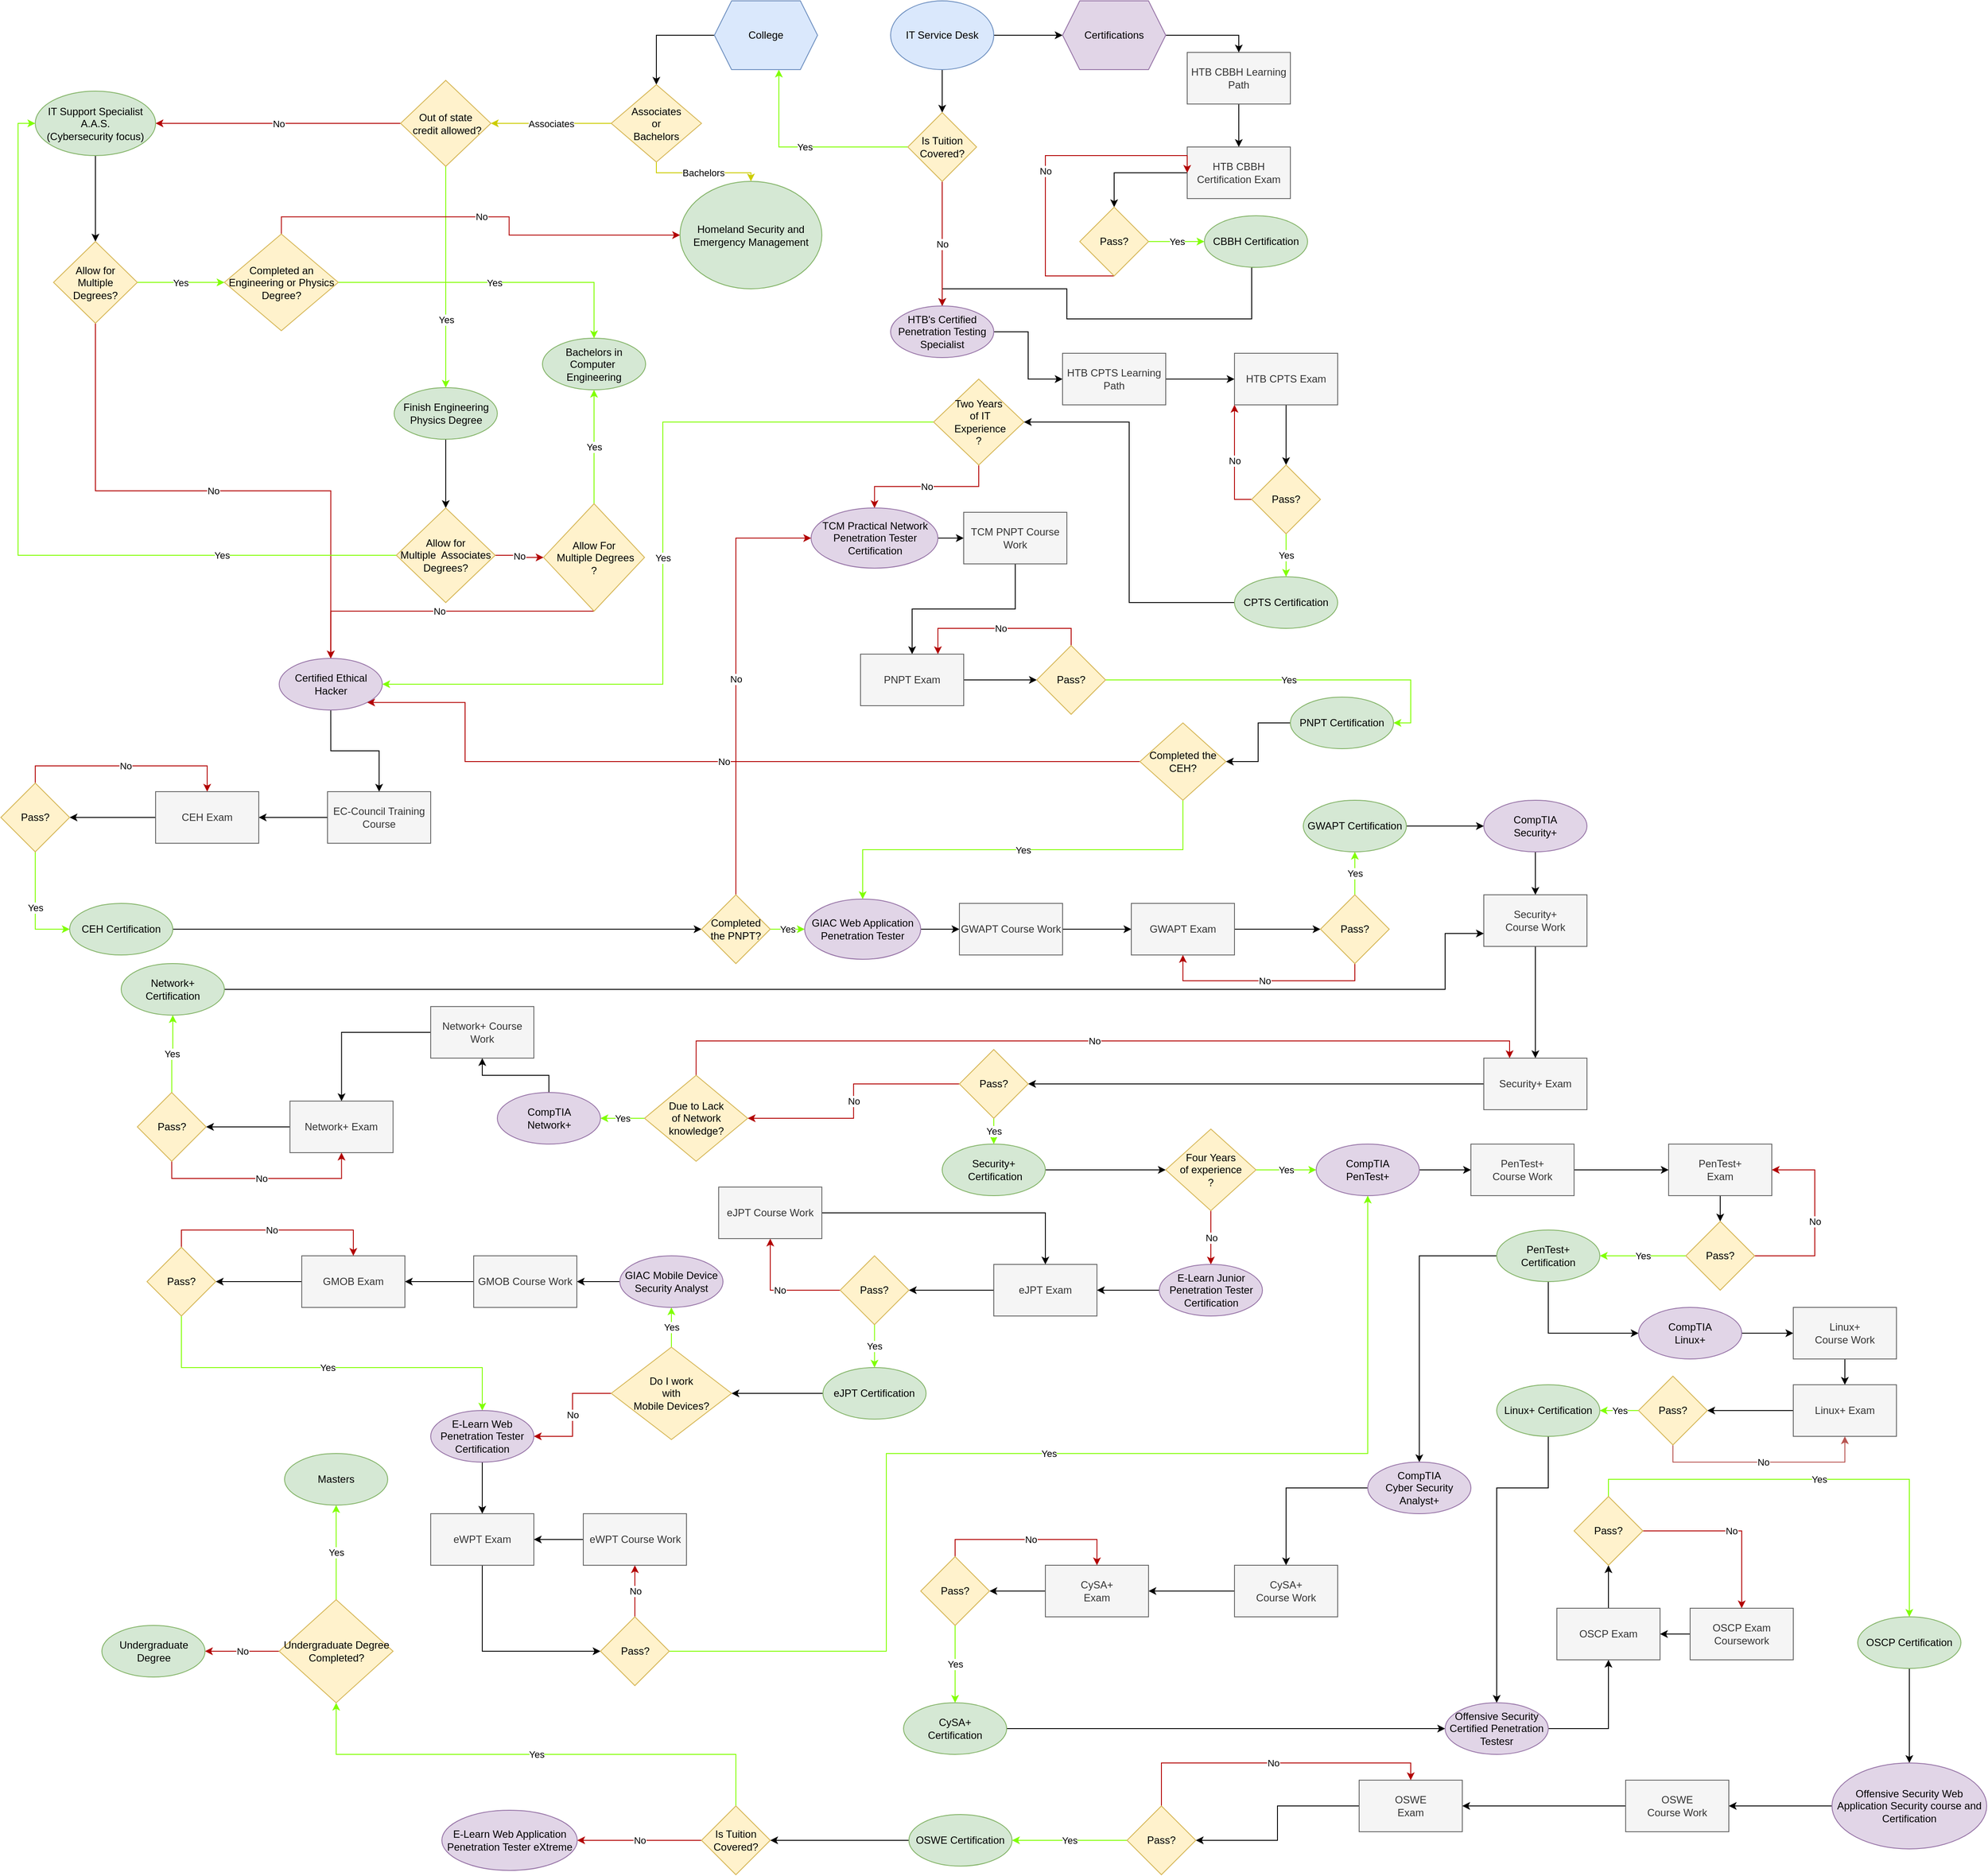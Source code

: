 <mxfile version="20.4.1" type="github"><diagram id="DjW3hUtIoha090k_IRgp" name="Page-1"><mxGraphModel dx="2547" dy="860" grid="1" gridSize="10" guides="1" tooltips="1" connect="1" arrows="1" fold="1" page="1" pageScale="1" pageWidth="850" pageHeight="1100" math="0" shadow="0"><root><mxCell id="0"/><mxCell id="1" parent="0"/><mxCell id="EbcurFLhAqaCf-2c7TV3-18" value="" style="edgeStyle=orthogonalEdgeStyle;rounded=0;orthogonalLoop=1;jettySize=auto;html=1;" parent="1" source="EbcurFLhAqaCf-2c7TV3-2" target="EbcurFLhAqaCf-2c7TV3-17" edge="1"><mxGeometry relative="1" as="geometry"/></mxCell><mxCell id="Rvb3EEz3BE0fVyhVUVa4-9" value="" style="edgeStyle=orthogonalEdgeStyle;rounded=0;orthogonalLoop=1;jettySize=auto;html=1;strokeColor=#000000;" edge="1" parent="1" source="EbcurFLhAqaCf-2c7TV3-2" target="Rvb3EEz3BE0fVyhVUVa4-8"><mxGeometry relative="1" as="geometry"/></mxCell><mxCell id="EbcurFLhAqaCf-2c7TV3-2" value="IT Service Desk" style="ellipse;whiteSpace=wrap;html=1;fillColor=#dae8fc;strokeColor=#6c8ebf;" parent="1" vertex="1"><mxGeometry x="365" y="40" width="120" height="80" as="geometry"/></mxCell><mxCell id="EbcurFLhAqaCf-2c7TV3-8" value="" style="edgeStyle=orthogonalEdgeStyle;rounded=0;orthogonalLoop=1;jettySize=auto;html=1;" parent="1" source="EbcurFLhAqaCf-2c7TV3-5" target="EbcurFLhAqaCf-2c7TV3-7" edge="1"><mxGeometry relative="1" as="geometry"/></mxCell><mxCell id="EbcurFLhAqaCf-2c7TV3-5" value="HTB CBBH Learning Path" style="whiteSpace=wrap;html=1;fillColor=#f5f5f5;fontColor=#333333;strokeColor=#666666;" parent="1" vertex="1"><mxGeometry x="710" y="100" width="120" height="60" as="geometry"/></mxCell><mxCell id="EbcurFLhAqaCf-2c7TV3-10" value="" style="edgeStyle=orthogonalEdgeStyle;rounded=0;orthogonalLoop=1;jettySize=auto;html=1;" parent="1" source="EbcurFLhAqaCf-2c7TV3-7" target="EbcurFLhAqaCf-2c7TV3-9" edge="1"><mxGeometry relative="1" as="geometry"/></mxCell><mxCell id="EbcurFLhAqaCf-2c7TV3-7" value="HTB CBBH Certification Exam" style="whiteSpace=wrap;html=1;fillColor=#f5f5f5;fontColor=#333333;strokeColor=#666666;" parent="1" vertex="1"><mxGeometry x="710" y="210" width="120" height="60" as="geometry"/></mxCell><mxCell id="EbcurFLhAqaCf-2c7TV3-12" value="Yes" style="edgeStyle=orthogonalEdgeStyle;rounded=0;orthogonalLoop=1;jettySize=auto;html=1;fillColor=#008a00;strokeColor=#80FF00;" parent="1" source="EbcurFLhAqaCf-2c7TV3-9" target="EbcurFLhAqaCf-2c7TV3-11" edge="1"><mxGeometry relative="1" as="geometry"/></mxCell><mxCell id="EbcurFLhAqaCf-2c7TV3-14" value="No" style="edgeStyle=orthogonalEdgeStyle;rounded=0;orthogonalLoop=1;jettySize=auto;html=1;entryX=0;entryY=0.5;entryDx=0;entryDy=0;fillColor=#e51400;strokeColor=#B20000;" parent="1" source="EbcurFLhAqaCf-2c7TV3-9" target="EbcurFLhAqaCf-2c7TV3-7" edge="1"><mxGeometry relative="1" as="geometry"><mxPoint x="505" y="360" as="targetPoint"/><Array as="points"><mxPoint x="545" y="360"/><mxPoint x="545" y="220"/></Array></mxGeometry></mxCell><mxCell id="EbcurFLhAqaCf-2c7TV3-9" value="Pass?" style="rhombus;whiteSpace=wrap;html=1;fillColor=#fff2cc;strokeColor=#d6b656;" parent="1" vertex="1"><mxGeometry x="585" y="280" width="80" height="80" as="geometry"/></mxCell><mxCell id="EbcurFLhAqaCf-2c7TV3-76" style="edgeStyle=orthogonalEdgeStyle;rounded=0;orthogonalLoop=1;jettySize=auto;html=1;exitX=0.5;exitY=1;exitDx=0;exitDy=0;entryX=0.5;entryY=0;entryDx=0;entryDy=0;strokeColor=#000000;" parent="1" source="EbcurFLhAqaCf-2c7TV3-11" target="EbcurFLhAqaCf-2c7TV3-22" edge="1"><mxGeometry relative="1" as="geometry"><Array as="points"><mxPoint x="785" y="410"/><mxPoint x="570" y="410"/><mxPoint x="570" y="375"/><mxPoint x="425" y="375"/></Array></mxGeometry></mxCell><mxCell id="EbcurFLhAqaCf-2c7TV3-11" value="CBBH Certification" style="ellipse;whiteSpace=wrap;html=1;fillColor=#d5e8d4;strokeColor=#82b366;" parent="1" vertex="1"><mxGeometry x="730" y="290" width="120" height="60" as="geometry"/></mxCell><mxCell id="EbcurFLhAqaCf-2c7TV3-23" value="No" style="edgeStyle=orthogonalEdgeStyle;rounded=0;orthogonalLoop=1;jettySize=auto;html=1;fillColor=#e51400;strokeColor=#B20000;" parent="1" source="EbcurFLhAqaCf-2c7TV3-17" target="EbcurFLhAqaCf-2c7TV3-22" edge="1"><mxGeometry relative="1" as="geometry"/></mxCell><mxCell id="EbcurFLhAqaCf-2c7TV3-29" value="Yes" style="edgeStyle=orthogonalEdgeStyle;rounded=0;orthogonalLoop=1;jettySize=auto;html=1;strokeColor=#80FF00;entryX=0.625;entryY=1;entryDx=0;entryDy=0;" parent="1" source="EbcurFLhAqaCf-2c7TV3-17" target="Rvb3EEz3BE0fVyhVUVa4-10" edge="1"><mxGeometry relative="1" as="geometry"><mxPoint x="230" y="80" as="targetPoint"/></mxGeometry></mxCell><mxCell id="EbcurFLhAqaCf-2c7TV3-17" value="Is Tuition&lt;br&gt;Covered?" style="rhombus;whiteSpace=wrap;html=1;fillColor=#fff2cc;strokeColor=#d6b656;" parent="1" vertex="1"><mxGeometry x="385" y="170" width="80" height="80" as="geometry"/></mxCell><mxCell id="EbcurFLhAqaCf-2c7TV3-69" value="" style="edgeStyle=orthogonalEdgeStyle;rounded=0;orthogonalLoop=1;jettySize=auto;html=1;strokeColor=#000000;" parent="1" source="EbcurFLhAqaCf-2c7TV3-22" target="EbcurFLhAqaCf-2c7TV3-68" edge="1"><mxGeometry relative="1" as="geometry"/></mxCell><mxCell id="EbcurFLhAqaCf-2c7TV3-22" value="HTB's Certified Penetration Testing Specialist" style="ellipse;whiteSpace=wrap;html=1;fillColor=#e1d5e7;strokeColor=#9673a6;" parent="1" vertex="1"><mxGeometry x="365" y="395" width="120" height="60" as="geometry"/></mxCell><mxCell id="EbcurFLhAqaCf-2c7TV3-37" value="" style="edgeStyle=orthogonalEdgeStyle;rounded=0;orthogonalLoop=1;jettySize=auto;html=1;exitX=0;exitY=0.5;exitDx=0;exitDy=0;" parent="1" source="Rvb3EEz3BE0fVyhVUVa4-10" target="EbcurFLhAqaCf-2c7TV3-36" edge="1"><mxGeometry relative="1" as="geometry"><mxPoint x="170" y="110" as="sourcePoint"/></mxGeometry></mxCell><mxCell id="EbcurFLhAqaCf-2c7TV3-39" value="Associates" style="edgeStyle=orthogonalEdgeStyle;rounded=0;orthogonalLoop=1;jettySize=auto;html=1;fillColor=#ffff88;strokeColor=#CCCC00;" parent="1" source="EbcurFLhAqaCf-2c7TV3-36" target="EbcurFLhAqaCf-2c7TV3-38" edge="1"><mxGeometry relative="1" as="geometry"/></mxCell><mxCell id="EbcurFLhAqaCf-2c7TV3-52" value="Bachelors" style="edgeStyle=orthogonalEdgeStyle;rounded=0;orthogonalLoop=1;jettySize=auto;html=1;exitX=0.5;exitY=1;exitDx=0;exitDy=0;entryX=0.5;entryY=0;entryDx=0;entryDy=0;strokeColor=#CCCC00;" parent="1" source="EbcurFLhAqaCf-2c7TV3-36" target="EbcurFLhAqaCf-2c7TV3-49" edge="1"><mxGeometry relative="1" as="geometry"><Array as="points"><mxPoint x="93" y="240"/><mxPoint x="203" y="240"/></Array></mxGeometry></mxCell><mxCell id="EbcurFLhAqaCf-2c7TV3-36" value="Associates&lt;br&gt;or &lt;br&gt;Bachelors" style="rhombus;whiteSpace=wrap;html=1;fillColor=#fff2cc;strokeColor=#d6b656;" parent="1" vertex="1"><mxGeometry x="40" y="137.5" width="105" height="90" as="geometry"/></mxCell><mxCell id="EbcurFLhAqaCf-2c7TV3-41" value="Yes" style="edgeStyle=orthogonalEdgeStyle;rounded=0;orthogonalLoop=1;jettySize=auto;html=1;strokeColor=#80FF00;" parent="1" source="EbcurFLhAqaCf-2c7TV3-38" target="EbcurFLhAqaCf-2c7TV3-40" edge="1"><mxGeometry x="0.379" relative="1" as="geometry"><mxPoint y="1" as="offset"/></mxGeometry></mxCell><mxCell id="EbcurFLhAqaCf-2c7TV3-43" value="No" style="edgeStyle=orthogonalEdgeStyle;rounded=0;orthogonalLoop=1;jettySize=auto;html=1;fillColor=#e51400;strokeColor=#B20000;" parent="1" source="EbcurFLhAqaCf-2c7TV3-38" target="EbcurFLhAqaCf-2c7TV3-42" edge="1"><mxGeometry relative="1" as="geometry"/></mxCell><mxCell id="EbcurFLhAqaCf-2c7TV3-38" value="Out of state&lt;br&gt;&amp;nbsp;credit allowed?" style="rhombus;whiteSpace=wrap;html=1;fillColor=#fff2cc;strokeColor=#d6b656;" parent="1" vertex="1"><mxGeometry x="-205" y="132.5" width="105" height="100" as="geometry"/></mxCell><mxCell id="EbcurFLhAqaCf-2c7TV3-62" style="edgeStyle=orthogonalEdgeStyle;rounded=0;orthogonalLoop=1;jettySize=auto;html=1;exitX=0.5;exitY=1;exitDx=0;exitDy=0;entryX=0.5;entryY=0;entryDx=0;entryDy=0;strokeColor=#000000;" parent="1" source="EbcurFLhAqaCf-2c7TV3-40" target="EbcurFLhAqaCf-2c7TV3-61" edge="1"><mxGeometry relative="1" as="geometry"><Array as="points"><mxPoint x="-152" y="630"/></Array></mxGeometry></mxCell><mxCell id="EbcurFLhAqaCf-2c7TV3-40" value="Finish Engineering Physics Degree" style="ellipse;whiteSpace=wrap;html=1;fillColor=#d5e8d4;strokeColor=#82b366;" parent="1" vertex="1"><mxGeometry x="-212.5" y="490" width="120" height="60" as="geometry"/></mxCell><mxCell id="EbcurFLhAqaCf-2c7TV3-56" style="edgeStyle=orthogonalEdgeStyle;rounded=0;orthogonalLoop=1;jettySize=auto;html=1;exitX=0.5;exitY=1;exitDx=0;exitDy=0;entryX=0.5;entryY=0;entryDx=0;entryDy=0;" parent="1" source="EbcurFLhAqaCf-2c7TV3-42" target="EbcurFLhAqaCf-2c7TV3-54" edge="1"><mxGeometry relative="1" as="geometry"/></mxCell><mxCell id="EbcurFLhAqaCf-2c7TV3-42" value="IT Support Specialist A.A.S. &lt;br&gt;(Cybersecurity focus)" style="ellipse;whiteSpace=wrap;html=1;fillColor=#d5e8d4;strokeColor=#82b366;" parent="1" vertex="1"><mxGeometry x="-630" y="145" width="140" height="75" as="geometry"/></mxCell><mxCell id="EbcurFLhAqaCf-2c7TV3-49" value="Homeland Security and Emergency Management" style="ellipse;whiteSpace=wrap;html=1;fillColor=#d5e8d4;strokeColor=#82b366;" parent="1" vertex="1"><mxGeometry x="120" y="250" width="165" height="125" as="geometry"/></mxCell><mxCell id="EbcurFLhAqaCf-2c7TV3-51" style="edgeStyle=orthogonalEdgeStyle;rounded=0;orthogonalLoop=1;jettySize=auto;html=1;exitX=0.5;exitY=1;exitDx=0;exitDy=0;" parent="1" source="EbcurFLhAqaCf-2c7TV3-49" target="EbcurFLhAqaCf-2c7TV3-49" edge="1"><mxGeometry relative="1" as="geometry"/></mxCell><mxCell id="EbcurFLhAqaCf-2c7TV3-67" value="No" style="edgeStyle=orthogonalEdgeStyle;rounded=0;orthogonalLoop=1;jettySize=auto;html=1;fillColor=#e51400;strokeColor=#B20000;exitX=0.5;exitY=1;exitDx=0;exitDy=0;" parent="1" source="EbcurFLhAqaCf-2c7TV3-54" target="EbcurFLhAqaCf-2c7TV3-66" edge="1"><mxGeometry relative="1" as="geometry"/></mxCell><mxCell id="Rvb3EEz3BE0fVyhVUVa4-5" value="Yes" style="edgeStyle=orthogonalEdgeStyle;rounded=0;orthogonalLoop=1;jettySize=auto;html=1;strokeColor=#80FF00;" edge="1" parent="1" source="EbcurFLhAqaCf-2c7TV3-54" target="Rvb3EEz3BE0fVyhVUVa4-4"><mxGeometry relative="1" as="geometry"/></mxCell><mxCell id="EbcurFLhAqaCf-2c7TV3-54" value="Allow for &lt;br&gt;Multiple Degrees?" style="rhombus;whiteSpace=wrap;html=1;fillColor=#fff2cc;strokeColor=#d6b656;" parent="1" vertex="1"><mxGeometry x="-608.75" y="320" width="97.5" height="95" as="geometry"/></mxCell><mxCell id="EbcurFLhAqaCf-2c7TV3-63" style="edgeStyle=orthogonalEdgeStyle;rounded=0;orthogonalLoop=1;jettySize=auto;html=1;entryX=0;entryY=0.5;entryDx=0;entryDy=0;strokeColor=#80FF00;" parent="1" source="EbcurFLhAqaCf-2c7TV3-61" target="EbcurFLhAqaCf-2c7TV3-42" edge="1"><mxGeometry relative="1" as="geometry"/></mxCell><mxCell id="EbcurFLhAqaCf-2c7TV3-64" value="Yes" style="edgeLabel;html=1;align=center;verticalAlign=middle;resizable=0;points=[];" parent="EbcurFLhAqaCf-2c7TV3-63" vertex="1" connectable="0"><mxGeometry x="-0.495" y="-3" relative="1" as="geometry"><mxPoint x="40" y="3" as="offset"/></mxGeometry></mxCell><mxCell id="Rvb3EEz3BE0fVyhVUVa4-14" value="No" style="edgeStyle=orthogonalEdgeStyle;rounded=0;orthogonalLoop=1;jettySize=auto;html=1;strokeColor=#B20000;fillColor=#e51400;" edge="1" parent="1" source="EbcurFLhAqaCf-2c7TV3-61" target="Rvb3EEz3BE0fVyhVUVa4-13"><mxGeometry relative="1" as="geometry"/></mxCell><mxCell id="EbcurFLhAqaCf-2c7TV3-61" value="Allow for &lt;br&gt;Multiple&amp;nbsp; Associates Degrees?" style="rhombus;whiteSpace=wrap;html=1;fillColor=#fff2cc;strokeColor=#d6b656;" parent="1" vertex="1"><mxGeometry x="-210" y="630" width="115" height="110" as="geometry"/></mxCell><mxCell id="EbcurFLhAqaCf-2c7TV3-83" value="" style="edgeStyle=orthogonalEdgeStyle;rounded=0;orthogonalLoop=1;jettySize=auto;html=1;strokeColor=#000000;" parent="1" source="EbcurFLhAqaCf-2c7TV3-66" target="EbcurFLhAqaCf-2c7TV3-82" edge="1"><mxGeometry relative="1" as="geometry"/></mxCell><mxCell id="EbcurFLhAqaCf-2c7TV3-66" value="Certified Ethical Hacker" style="ellipse;whiteSpace=wrap;html=1;fillColor=#e1d5e7;strokeColor=#9673a6;" parent="1" vertex="1"><mxGeometry x="-346.25" y="805" width="120" height="60" as="geometry"/></mxCell><mxCell id="EbcurFLhAqaCf-2c7TV3-71" value="" style="edgeStyle=orthogonalEdgeStyle;rounded=0;orthogonalLoop=1;jettySize=auto;html=1;strokeColor=#000000;" parent="1" source="EbcurFLhAqaCf-2c7TV3-68" target="EbcurFLhAqaCf-2c7TV3-70" edge="1"><mxGeometry relative="1" as="geometry"/></mxCell><mxCell id="EbcurFLhAqaCf-2c7TV3-68" value="HTB CPTS Learning Path" style="whiteSpace=wrap;html=1;fillColor=#f5f5f5;strokeColor=#666666;fontColor=#333333;" parent="1" vertex="1"><mxGeometry x="565" y="450" width="120" height="60" as="geometry"/></mxCell><mxCell id="EbcurFLhAqaCf-2c7TV3-73" value="" style="edgeStyle=orthogonalEdgeStyle;rounded=0;orthogonalLoop=1;jettySize=auto;html=1;strokeColor=#000000;" parent="1" source="EbcurFLhAqaCf-2c7TV3-70" target="EbcurFLhAqaCf-2c7TV3-72" edge="1"><mxGeometry relative="1" as="geometry"/></mxCell><mxCell id="EbcurFLhAqaCf-2c7TV3-70" value="HTB CPTS Exam" style="whiteSpace=wrap;html=1;fillColor=#f5f5f5;strokeColor=#666666;fontColor=#333333;" parent="1" vertex="1"><mxGeometry x="765" y="450" width="120" height="60" as="geometry"/></mxCell><mxCell id="EbcurFLhAqaCf-2c7TV3-74" value="No" style="edgeStyle=orthogonalEdgeStyle;rounded=0;orthogonalLoop=1;jettySize=auto;html=1;exitX=0;exitY=0.5;exitDx=0;exitDy=0;entryX=0;entryY=1;entryDx=0;entryDy=0;strokeColor=#B20000;fillColor=#e51400;" parent="1" source="EbcurFLhAqaCf-2c7TV3-72" target="EbcurFLhAqaCf-2c7TV3-70" edge="1"><mxGeometry relative="1" as="geometry"/></mxCell><mxCell id="EbcurFLhAqaCf-2c7TV3-87" value="Yes" style="edgeStyle=orthogonalEdgeStyle;rounded=0;orthogonalLoop=1;jettySize=auto;html=1;strokeColor=#80FF00;" parent="1" source="EbcurFLhAqaCf-2c7TV3-72" target="EbcurFLhAqaCf-2c7TV3-86" edge="1"><mxGeometry relative="1" as="geometry"/></mxCell><mxCell id="EbcurFLhAqaCf-2c7TV3-72" value="Pass?" style="rhombus;whiteSpace=wrap;html=1;fillColor=#fff2cc;strokeColor=#d6b656;" parent="1" vertex="1"><mxGeometry x="785" y="580" width="80" height="80" as="geometry"/></mxCell><mxCell id="EbcurFLhAqaCf-2c7TV3-79" value="Yes" style="edgeStyle=orthogonalEdgeStyle;rounded=0;orthogonalLoop=1;jettySize=auto;html=1;exitX=0;exitY=0.5;exitDx=0;exitDy=0;entryX=1;entryY=0.5;entryDx=0;entryDy=0;strokeColor=#80FF00;" parent="1" source="EbcurFLhAqaCf-2c7TV3-77" target="EbcurFLhAqaCf-2c7TV3-66" edge="1"><mxGeometry relative="1" as="geometry"><Array as="points"><mxPoint x="100" y="530"/><mxPoint x="100" y="835"/></Array></mxGeometry></mxCell><mxCell id="EbcurFLhAqaCf-2c7TV3-81" value="No" style="edgeStyle=orthogonalEdgeStyle;rounded=0;orthogonalLoop=1;jettySize=auto;html=1;strokeColor=#B20000;fillColor=#e51400;" parent="1" source="EbcurFLhAqaCf-2c7TV3-77" target="EbcurFLhAqaCf-2c7TV3-80" edge="1"><mxGeometry relative="1" as="geometry"/></mxCell><mxCell id="EbcurFLhAqaCf-2c7TV3-77" value="Two Years&lt;br&gt;&amp;nbsp;of IT&lt;br&gt;&amp;nbsp;Experience&lt;br&gt;?" style="rhombus;whiteSpace=wrap;html=1;fillColor=#fff2cc;strokeColor=#d6b656;" parent="1" vertex="1"><mxGeometry x="415" y="480" width="105" height="100" as="geometry"/></mxCell><mxCell id="EbcurFLhAqaCf-2c7TV3-97" value="" style="edgeStyle=orthogonalEdgeStyle;rounded=0;orthogonalLoop=1;jettySize=auto;html=1;strokeColor=#000000;" parent="1" source="EbcurFLhAqaCf-2c7TV3-80" target="EbcurFLhAqaCf-2c7TV3-96" edge="1"><mxGeometry relative="1" as="geometry"/></mxCell><mxCell id="EbcurFLhAqaCf-2c7TV3-80" value="TCM Practical Network Penetration Tester Certification" style="ellipse;whiteSpace=wrap;html=1;fillColor=#e1d5e7;strokeColor=#9673a6;" parent="1" vertex="1"><mxGeometry x="272.5" y="630" width="147.5" height="70" as="geometry"/></mxCell><mxCell id="EbcurFLhAqaCf-2c7TV3-85" value="" style="edgeStyle=orthogonalEdgeStyle;rounded=0;orthogonalLoop=1;jettySize=auto;html=1;strokeColor=#000000;" parent="1" source="EbcurFLhAqaCf-2c7TV3-82" target="EbcurFLhAqaCf-2c7TV3-84" edge="1"><mxGeometry relative="1" as="geometry"/></mxCell><mxCell id="EbcurFLhAqaCf-2c7TV3-82" value="EC-Council Training Course" style="whiteSpace=wrap;html=1;fillColor=#f5f5f5;strokeColor=#666666;fontColor=#333333;" parent="1" vertex="1"><mxGeometry x="-290" y="960" width="120" height="60" as="geometry"/></mxCell><mxCell id="EbcurFLhAqaCf-2c7TV3-90" value="" style="edgeStyle=orthogonalEdgeStyle;rounded=0;orthogonalLoop=1;jettySize=auto;html=1;strokeColor=#000000;" parent="1" source="EbcurFLhAqaCf-2c7TV3-84" target="EbcurFLhAqaCf-2c7TV3-89" edge="1"><mxGeometry relative="1" as="geometry"/></mxCell><mxCell id="EbcurFLhAqaCf-2c7TV3-84" value="CEH Exam" style="whiteSpace=wrap;html=1;fillColor=#f5f5f5;strokeColor=#666666;fontColor=#333333;" parent="1" vertex="1"><mxGeometry x="-490" y="960" width="120" height="60" as="geometry"/></mxCell><mxCell id="EbcurFLhAqaCf-2c7TV3-88" style="edgeStyle=orthogonalEdgeStyle;rounded=0;orthogonalLoop=1;jettySize=auto;html=1;exitX=0;exitY=0.5;exitDx=0;exitDy=0;entryX=1;entryY=0.5;entryDx=0;entryDy=0;strokeColor=#000000;" parent="1" source="EbcurFLhAqaCf-2c7TV3-86" target="EbcurFLhAqaCf-2c7TV3-77" edge="1"><mxGeometry relative="1" as="geometry"/></mxCell><mxCell id="EbcurFLhAqaCf-2c7TV3-86" value="CPTS Certification" style="ellipse;whiteSpace=wrap;html=1;fillColor=#d5e8d4;strokeColor=#82b366;" parent="1" vertex="1"><mxGeometry x="765" y="710" width="120" height="60" as="geometry"/></mxCell><mxCell id="EbcurFLhAqaCf-2c7TV3-91" value="No" style="edgeStyle=orthogonalEdgeStyle;rounded=0;orthogonalLoop=1;jettySize=auto;html=1;exitX=0.5;exitY=0;exitDx=0;exitDy=0;entryX=0.5;entryY=0;entryDx=0;entryDy=0;strokeColor=#B20000;fillColor=#e51400;" parent="1" source="EbcurFLhAqaCf-2c7TV3-89" target="EbcurFLhAqaCf-2c7TV3-84" edge="1"><mxGeometry relative="1" as="geometry"/></mxCell><mxCell id="EbcurFLhAqaCf-2c7TV3-94" value="Yes" style="edgeStyle=orthogonalEdgeStyle;rounded=0;orthogonalLoop=1;jettySize=auto;html=1;strokeColor=#80FF00;entryX=0;entryY=0.5;entryDx=0;entryDy=0;" parent="1" source="EbcurFLhAqaCf-2c7TV3-89" target="EbcurFLhAqaCf-2c7TV3-93" edge="1"><mxGeometry x="-0.01" relative="1" as="geometry"><Array as="points"><mxPoint x="-630" y="1120"/></Array><mxPoint as="offset"/><mxPoint x="-510" y="1190" as="targetPoint"/></mxGeometry></mxCell><mxCell id="EbcurFLhAqaCf-2c7TV3-89" value="Pass?" style="rhombus;whiteSpace=wrap;html=1;fillColor=#fff2cc;strokeColor=#d6b656;" parent="1" vertex="1"><mxGeometry x="-670" y="950" width="80" height="80" as="geometry"/></mxCell><mxCell id="Rvb3EEz3BE0fVyhVUVa4-24" value="" style="edgeStyle=orthogonalEdgeStyle;rounded=0;orthogonalLoop=1;jettySize=auto;html=1;strokeColor=#000000;" edge="1" parent="1" source="EbcurFLhAqaCf-2c7TV3-93" target="Rvb3EEz3BE0fVyhVUVa4-23"><mxGeometry relative="1" as="geometry"/></mxCell><mxCell id="EbcurFLhAqaCf-2c7TV3-93" value="CEH Certification" style="ellipse;whiteSpace=wrap;html=1;fillColor=#d5e8d4;strokeColor=#82b366;" parent="1" vertex="1"><mxGeometry x="-590" y="1090" width="120" height="60" as="geometry"/></mxCell><mxCell id="EbcurFLhAqaCf-2c7TV3-99" value="" style="edgeStyle=orthogonalEdgeStyle;rounded=0;orthogonalLoop=1;jettySize=auto;html=1;strokeColor=#000000;" parent="1" source="EbcurFLhAqaCf-2c7TV3-96" target="EbcurFLhAqaCf-2c7TV3-98" edge="1"><mxGeometry relative="1" as="geometry"/></mxCell><mxCell id="EbcurFLhAqaCf-2c7TV3-96" value="TCM PNPT Course Work" style="whiteSpace=wrap;html=1;fillColor=#f5f5f5;strokeColor=#666666;fontColor=#333333;" parent="1" vertex="1"><mxGeometry x="450" y="635" width="120" height="60" as="geometry"/></mxCell><mxCell id="EbcurFLhAqaCf-2c7TV3-101" value="" style="edgeStyle=orthogonalEdgeStyle;rounded=0;orthogonalLoop=1;jettySize=auto;html=1;strokeColor=#000000;" parent="1" source="EbcurFLhAqaCf-2c7TV3-98" target="EbcurFLhAqaCf-2c7TV3-100" edge="1"><mxGeometry relative="1" as="geometry"/></mxCell><mxCell id="EbcurFLhAqaCf-2c7TV3-98" value="PNPT Exam" style="whiteSpace=wrap;html=1;fillColor=#f5f5f5;strokeColor=#666666;fontColor=#333333;" parent="1" vertex="1"><mxGeometry x="330" y="800" width="120" height="60" as="geometry"/></mxCell><mxCell id="EbcurFLhAqaCf-2c7TV3-102" value="No" style="edgeStyle=orthogonalEdgeStyle;rounded=0;orthogonalLoop=1;jettySize=auto;html=1;exitX=0.5;exitY=0;exitDx=0;exitDy=0;entryX=0.75;entryY=0;entryDx=0;entryDy=0;strokeColor=#B20000;fillColor=#e51400;" parent="1" source="EbcurFLhAqaCf-2c7TV3-100" target="EbcurFLhAqaCf-2c7TV3-98" edge="1"><mxGeometry relative="1" as="geometry"/></mxCell><mxCell id="EbcurFLhAqaCf-2c7TV3-104" value="Yes" style="edgeStyle=orthogonalEdgeStyle;rounded=0;orthogonalLoop=1;jettySize=auto;html=1;strokeColor=#80FF00;entryX=1;entryY=0.5;entryDx=0;entryDy=0;" parent="1" source="EbcurFLhAqaCf-2c7TV3-100" target="EbcurFLhAqaCf-2c7TV3-103" edge="1"><mxGeometry relative="1" as="geometry"/></mxCell><mxCell id="EbcurFLhAqaCf-2c7TV3-100" value="Pass?" style="rhombus;whiteSpace=wrap;html=1;fillColor=#fff2cc;strokeColor=#d6b656;" parent="1" vertex="1"><mxGeometry x="535" y="790" width="80" height="80" as="geometry"/></mxCell><mxCell id="Rvb3EEz3BE0fVyhVUVa4-21" value="" style="edgeStyle=orthogonalEdgeStyle;rounded=0;orthogonalLoop=1;jettySize=auto;html=1;strokeColor=#000000;" edge="1" parent="1" source="EbcurFLhAqaCf-2c7TV3-103" target="Rvb3EEz3BE0fVyhVUVa4-20"><mxGeometry relative="1" as="geometry"/></mxCell><mxCell id="EbcurFLhAqaCf-2c7TV3-103" value="PNPT Certification" style="ellipse;whiteSpace=wrap;html=1;fillColor=#d5e8d4;strokeColor=#82b366;" parent="1" vertex="1"><mxGeometry x="830" y="850" width="120" height="60" as="geometry"/></mxCell><mxCell id="EbcurFLhAqaCf-2c7TV3-123" value="" style="edgeStyle=orthogonalEdgeStyle;rounded=0;orthogonalLoop=1;jettySize=auto;html=1;strokeColor=#000000;" parent="1" source="EbcurFLhAqaCf-2c7TV3-118" target="EbcurFLhAqaCf-2c7TV3-122" edge="1"><mxGeometry relative="1" as="geometry"/></mxCell><mxCell id="EbcurFLhAqaCf-2c7TV3-118" value="CompTIA&lt;br&gt;Network+" style="ellipse;whiteSpace=wrap;html=1;fillColor=#e1d5e7;strokeColor=#9673a6;" parent="1" vertex="1"><mxGeometry x="-92.5" y="1310" width="120" height="60" as="geometry"/></mxCell><mxCell id="Rvb3EEz3BE0fVyhVUVa4-40" style="edgeStyle=orthogonalEdgeStyle;rounded=0;orthogonalLoop=1;jettySize=auto;html=1;exitX=0.5;exitY=1;exitDx=0;exitDy=0;entryX=0.5;entryY=0;entryDx=0;entryDy=0;strokeColor=#000000;" edge="1" parent="1" source="EbcurFLhAqaCf-2c7TV3-120" target="EbcurFLhAqaCf-2c7TV3-124"><mxGeometry relative="1" as="geometry"/></mxCell><mxCell id="EbcurFLhAqaCf-2c7TV3-120" value="CompTIA&lt;br&gt;Security+" style="ellipse;whiteSpace=wrap;html=1;fillColor=#e1d5e7;strokeColor=#9673a6;" parent="1" vertex="1"><mxGeometry x="1055" y="970" width="120" height="60" as="geometry"/></mxCell><mxCell id="EbcurFLhAqaCf-2c7TV3-127" value="" style="edgeStyle=orthogonalEdgeStyle;rounded=0;orthogonalLoop=1;jettySize=auto;html=1;strokeColor=#000000;" parent="1" source="EbcurFLhAqaCf-2c7TV3-122" target="EbcurFLhAqaCf-2c7TV3-126" edge="1"><mxGeometry relative="1" as="geometry"/></mxCell><mxCell id="EbcurFLhAqaCf-2c7TV3-122" value="Network+ Course Work" style="whiteSpace=wrap;html=1;fillColor=#f5f5f5;strokeColor=#666666;fontColor=#333333;" parent="1" vertex="1"><mxGeometry x="-170" y="1210" width="120" height="60" as="geometry"/></mxCell><mxCell id="EbcurFLhAqaCf-2c7TV3-133" value="" style="edgeStyle=orthogonalEdgeStyle;rounded=0;orthogonalLoop=1;jettySize=auto;html=1;strokeColor=#000000;" parent="1" source="EbcurFLhAqaCf-2c7TV3-124" target="EbcurFLhAqaCf-2c7TV3-132" edge="1"><mxGeometry relative="1" as="geometry"/></mxCell><mxCell id="EbcurFLhAqaCf-2c7TV3-124" value="Security+&lt;br&gt;Course Work" style="whiteSpace=wrap;html=1;fillColor=#f5f5f5;strokeColor=#666666;fontColor=#333333;" parent="1" vertex="1"><mxGeometry x="1055" y="1080" width="120" height="60" as="geometry"/></mxCell><mxCell id="EbcurFLhAqaCf-2c7TV3-129" value="" style="edgeStyle=orthogonalEdgeStyle;rounded=0;orthogonalLoop=1;jettySize=auto;html=1;strokeColor=#000000;" parent="1" source="EbcurFLhAqaCf-2c7TV3-126" target="EbcurFLhAqaCf-2c7TV3-128" edge="1"><mxGeometry relative="1" as="geometry"/></mxCell><mxCell id="EbcurFLhAqaCf-2c7TV3-126" value="Network+ Exam" style="whiteSpace=wrap;html=1;fillColor=#f5f5f5;strokeColor=#666666;fontColor=#333333;" parent="1" vertex="1"><mxGeometry x="-333.75" y="1320" width="120" height="60" as="geometry"/></mxCell><mxCell id="EbcurFLhAqaCf-2c7TV3-142" value="Yes" style="edgeStyle=orthogonalEdgeStyle;rounded=0;orthogonalLoop=1;jettySize=auto;html=1;strokeColor=#80FF00;" parent="1" source="EbcurFLhAqaCf-2c7TV3-128" target="EbcurFLhAqaCf-2c7TV3-141" edge="1"><mxGeometry relative="1" as="geometry"/></mxCell><mxCell id="Rvb3EEz3BE0fVyhVUVa4-49" value="No" style="edgeStyle=orthogonalEdgeStyle;rounded=0;orthogonalLoop=1;jettySize=auto;html=1;exitX=0.5;exitY=1;exitDx=0;exitDy=0;entryX=0.5;entryY=1;entryDx=0;entryDy=0;strokeColor=#B20000;fillColor=#e51400;" edge="1" parent="1" source="EbcurFLhAqaCf-2c7TV3-128" target="EbcurFLhAqaCf-2c7TV3-126"><mxGeometry relative="1" as="geometry"/></mxCell><mxCell id="EbcurFLhAqaCf-2c7TV3-128" value="Pass?" style="rhombus;whiteSpace=wrap;html=1;fillColor=#fff2cc;strokeColor=#d6b656;" parent="1" vertex="1"><mxGeometry x="-511.25" y="1310" width="80" height="80" as="geometry"/></mxCell><mxCell id="EbcurFLhAqaCf-2c7TV3-135" value="" style="edgeStyle=orthogonalEdgeStyle;rounded=0;orthogonalLoop=1;jettySize=auto;html=1;strokeColor=#000000;entryX=1;entryY=0.5;entryDx=0;entryDy=0;" parent="1" source="EbcurFLhAqaCf-2c7TV3-132" target="EbcurFLhAqaCf-2c7TV3-134" edge="1"><mxGeometry relative="1" as="geometry"/></mxCell><mxCell id="EbcurFLhAqaCf-2c7TV3-132" value="Security+ Exam" style="whiteSpace=wrap;html=1;fillColor=#f5f5f5;strokeColor=#666666;fontColor=#333333;" parent="1" vertex="1"><mxGeometry x="1055" y="1270" width="120" height="60" as="geometry"/></mxCell><mxCell id="EbcurFLhAqaCf-2c7TV3-140" value="Yes" style="edgeStyle=orthogonalEdgeStyle;rounded=0;orthogonalLoop=1;jettySize=auto;html=1;strokeColor=#80FF00;" parent="1" source="EbcurFLhAqaCf-2c7TV3-134" target="EbcurFLhAqaCf-2c7TV3-139" edge="1"><mxGeometry relative="1" as="geometry"/></mxCell><mxCell id="Rvb3EEz3BE0fVyhVUVa4-43" value="No" style="edgeStyle=orthogonalEdgeStyle;rounded=0;orthogonalLoop=1;jettySize=auto;html=1;strokeColor=#B20000;entryX=1;entryY=0.5;entryDx=0;entryDy=0;exitX=0;exitY=0.5;exitDx=0;exitDy=0;fillColor=#e51400;" edge="1" parent="1" source="EbcurFLhAqaCf-2c7TV3-134" target="Rvb3EEz3BE0fVyhVUVa4-42"><mxGeometry relative="1" as="geometry"/></mxCell><mxCell id="EbcurFLhAqaCf-2c7TV3-134" value="Pass?" style="rhombus;whiteSpace=wrap;html=1;fillColor=#fff2cc;strokeColor=#d6b656;" parent="1" vertex="1"><mxGeometry x="445" y="1260" width="80" height="80" as="geometry"/></mxCell><mxCell id="EbcurFLhAqaCf-2c7TV3-144" value="" style="edgeStyle=orthogonalEdgeStyle;rounded=0;orthogonalLoop=1;jettySize=auto;html=1;strokeColor=#000000;" parent="1" source="EbcurFLhAqaCf-2c7TV3-139" target="EbcurFLhAqaCf-2c7TV3-143" edge="1"><mxGeometry relative="1" as="geometry"/></mxCell><mxCell id="EbcurFLhAqaCf-2c7TV3-139" value="Security+&lt;br&gt;&amp;nbsp;Certification" style="ellipse;whiteSpace=wrap;html=1;fillColor=#d5e8d4;strokeColor=#82b366;" parent="1" vertex="1"><mxGeometry x="425" y="1370" width="120" height="60" as="geometry"/></mxCell><mxCell id="Rvb3EEz3BE0fVyhVUVa4-48" style="edgeStyle=orthogonalEdgeStyle;rounded=0;orthogonalLoop=1;jettySize=auto;html=1;exitX=1;exitY=0.5;exitDx=0;exitDy=0;entryX=0;entryY=0.75;entryDx=0;entryDy=0;strokeColor=#000000;" edge="1" parent="1" source="EbcurFLhAqaCf-2c7TV3-141" target="EbcurFLhAqaCf-2c7TV3-124"><mxGeometry relative="1" as="geometry"><Array as="points"><mxPoint x="-410" y="1190"/><mxPoint x="1010" y="1190"/><mxPoint x="1010" y="1125"/></Array></mxGeometry></mxCell><mxCell id="EbcurFLhAqaCf-2c7TV3-141" value="Network+&lt;br&gt;Certification" style="ellipse;whiteSpace=wrap;html=1;fillColor=#d5e8d4;strokeColor=#82b366;" parent="1" vertex="1"><mxGeometry x="-530" y="1160" width="120" height="60" as="geometry"/></mxCell><mxCell id="EbcurFLhAqaCf-2c7TV3-147" value="Yes" style="edgeStyle=orthogonalEdgeStyle;rounded=0;orthogonalLoop=1;jettySize=auto;html=1;strokeColor=#80FF00;" parent="1" source="EbcurFLhAqaCf-2c7TV3-143" target="EbcurFLhAqaCf-2c7TV3-146" edge="1"><mxGeometry relative="1" as="geometry"/></mxCell><mxCell id="EbcurFLhAqaCf-2c7TV3-158" value="No" style="edgeStyle=orthogonalEdgeStyle;rounded=0;orthogonalLoop=1;jettySize=auto;html=1;strokeColor=#B20000;fillColor=#e51400;" parent="1" source="EbcurFLhAqaCf-2c7TV3-143" target="EbcurFLhAqaCf-2c7TV3-157" edge="1"><mxGeometry relative="1" as="geometry"/></mxCell><mxCell id="EbcurFLhAqaCf-2c7TV3-143" value="Four Years &lt;br&gt;of experience&lt;br&gt;?" style="rhombus;whiteSpace=wrap;html=1;fillColor=#fff2cc;strokeColor=#d6b656;" parent="1" vertex="1"><mxGeometry x="685" y="1352.5" width="105" height="95" as="geometry"/></mxCell><mxCell id="EbcurFLhAqaCf-2c7TV3-149" value="" style="edgeStyle=orthogonalEdgeStyle;rounded=0;orthogonalLoop=1;jettySize=auto;html=1;strokeColor=#000000;" parent="1" source="EbcurFLhAqaCf-2c7TV3-146" target="EbcurFLhAqaCf-2c7TV3-148" edge="1"><mxGeometry relative="1" as="geometry"/></mxCell><mxCell id="EbcurFLhAqaCf-2c7TV3-146" value="CompTIA&lt;br&gt;PenTest+" style="ellipse;whiteSpace=wrap;html=1;fillColor=#e1d5e7;strokeColor=#9673a6;" parent="1" vertex="1"><mxGeometry x="860" y="1370" width="120" height="60" as="geometry"/></mxCell><mxCell id="EbcurFLhAqaCf-2c7TV3-151" value="" style="edgeStyle=orthogonalEdgeStyle;rounded=0;orthogonalLoop=1;jettySize=auto;html=1;strokeColor=#000000;" parent="1" source="EbcurFLhAqaCf-2c7TV3-148" target="EbcurFLhAqaCf-2c7TV3-150" edge="1"><mxGeometry relative="1" as="geometry"/></mxCell><mxCell id="EbcurFLhAqaCf-2c7TV3-148" value="PenTest+&lt;br&gt;Course Work" style="whiteSpace=wrap;html=1;fillColor=#f5f5f5;strokeColor=#666666;fontColor=#333333;" parent="1" vertex="1"><mxGeometry x="1040" y="1370" width="120" height="60" as="geometry"/></mxCell><mxCell id="EbcurFLhAqaCf-2c7TV3-153" value="" style="edgeStyle=orthogonalEdgeStyle;rounded=0;orthogonalLoop=1;jettySize=auto;html=1;strokeColor=#000000;" parent="1" source="EbcurFLhAqaCf-2c7TV3-150" target="EbcurFLhAqaCf-2c7TV3-152" edge="1"><mxGeometry relative="1" as="geometry"/></mxCell><mxCell id="EbcurFLhAqaCf-2c7TV3-150" value="PenTest+&lt;br&gt;Exam" style="whiteSpace=wrap;html=1;fillColor=#f5f5f5;strokeColor=#666666;fontColor=#333333;" parent="1" vertex="1"><mxGeometry x="1270" y="1370" width="120" height="60" as="geometry"/></mxCell><mxCell id="EbcurFLhAqaCf-2c7TV3-154" value="No" style="edgeStyle=orthogonalEdgeStyle;rounded=0;orthogonalLoop=1;jettySize=auto;html=1;exitX=1;exitY=0.5;exitDx=0;exitDy=0;entryX=1;entryY=0.5;entryDx=0;entryDy=0;strokeColor=#B20000;fillColor=#e51400;" parent="1" source="EbcurFLhAqaCf-2c7TV3-152" target="EbcurFLhAqaCf-2c7TV3-150" edge="1"><mxGeometry relative="1" as="geometry"><Array as="points"><mxPoint x="1440" y="1500"/><mxPoint x="1440" y="1400"/></Array></mxGeometry></mxCell><mxCell id="EbcurFLhAqaCf-2c7TV3-156" value="Yes" style="edgeStyle=orthogonalEdgeStyle;rounded=0;orthogonalLoop=1;jettySize=auto;html=1;strokeColor=#80FF00;" parent="1" source="EbcurFLhAqaCf-2c7TV3-152" target="EbcurFLhAqaCf-2c7TV3-155" edge="1"><mxGeometry relative="1" as="geometry"/></mxCell><mxCell id="EbcurFLhAqaCf-2c7TV3-152" value="Pass?" style="rhombus;whiteSpace=wrap;html=1;fillColor=#fff2cc;strokeColor=#d6b656;" parent="1" vertex="1"><mxGeometry x="1290" y="1460" width="80" height="80" as="geometry"/></mxCell><mxCell id="EbcurFLhAqaCf-2c7TV3-170" value="" style="edgeStyle=orthogonalEdgeStyle;rounded=0;orthogonalLoop=1;jettySize=auto;html=1;strokeColor=#000000;exitX=0.5;exitY=1;exitDx=0;exitDy=0;" parent="1" source="EbcurFLhAqaCf-2c7TV3-155" target="EbcurFLhAqaCf-2c7TV3-169" edge="1"><mxGeometry relative="1" as="geometry"><Array as="points"><mxPoint x="1130" y="1590"/></Array></mxGeometry></mxCell><mxCell id="EbcurFLhAqaCf-2c7TV3-172" value="" style="edgeStyle=orthogonalEdgeStyle;rounded=0;orthogonalLoop=1;jettySize=auto;html=1;strokeColor=#000000;" parent="1" source="EbcurFLhAqaCf-2c7TV3-155" target="EbcurFLhAqaCf-2c7TV3-171" edge="1"><mxGeometry relative="1" as="geometry"/></mxCell><mxCell id="EbcurFLhAqaCf-2c7TV3-155" value="PenTest+&lt;br&gt;Certification" style="ellipse;whiteSpace=wrap;html=1;fillColor=#d5e8d4;strokeColor=#82b366;" parent="1" vertex="1"><mxGeometry x="1070" y="1470" width="120" height="60" as="geometry"/></mxCell><mxCell id="EbcurFLhAqaCf-2c7TV3-160" value="" style="edgeStyle=orthogonalEdgeStyle;rounded=0;orthogonalLoop=1;jettySize=auto;html=1;strokeColor=#000000;" parent="1" source="EbcurFLhAqaCf-2c7TV3-157" target="EbcurFLhAqaCf-2c7TV3-159" edge="1"><mxGeometry relative="1" as="geometry"/></mxCell><mxCell id="EbcurFLhAqaCf-2c7TV3-157" value="E-Learn Junior Penetration Tester Certification" style="ellipse;whiteSpace=wrap;html=1;fillColor=#e1d5e7;strokeColor=#9673a6;" parent="1" vertex="1"><mxGeometry x="677.5" y="1510" width="120" height="60" as="geometry"/></mxCell><mxCell id="EbcurFLhAqaCf-2c7TV3-162" value="" style="edgeStyle=orthogonalEdgeStyle;rounded=0;orthogonalLoop=1;jettySize=auto;html=1;strokeColor=#000000;exitX=0;exitY=0.5;exitDx=0;exitDy=0;entryX=1;entryY=0.5;entryDx=0;entryDy=0;" parent="1" source="EbcurFLhAqaCf-2c7TV3-159" target="EbcurFLhAqaCf-2c7TV3-161" edge="1"><mxGeometry relative="1" as="geometry"><Array as="points"><mxPoint x="390" y="1540"/><mxPoint x="390" y="1540"/></Array></mxGeometry></mxCell><mxCell id="EbcurFLhAqaCf-2c7TV3-159" value="eJPT Exam" style="whiteSpace=wrap;html=1;fillColor=#f5f5f5;strokeColor=#666666;fontColor=#333333;" parent="1" vertex="1"><mxGeometry x="485" y="1510" width="120" height="60" as="geometry"/></mxCell><mxCell id="EbcurFLhAqaCf-2c7TV3-164" value="No" style="edgeStyle=orthogonalEdgeStyle;rounded=0;orthogonalLoop=1;jettySize=auto;html=1;strokeColor=#B20000;fillColor=#e51400;" parent="1" source="EbcurFLhAqaCf-2c7TV3-161" target="EbcurFLhAqaCf-2c7TV3-163" edge="1"><mxGeometry relative="1" as="geometry"/></mxCell><mxCell id="EbcurFLhAqaCf-2c7TV3-167" value="Yes" style="edgeStyle=orthogonalEdgeStyle;rounded=0;orthogonalLoop=1;jettySize=auto;html=1;strokeColor=#80FF00;" parent="1" source="EbcurFLhAqaCf-2c7TV3-161" target="EbcurFLhAqaCf-2c7TV3-166" edge="1"><mxGeometry relative="1" as="geometry"/></mxCell><mxCell id="EbcurFLhAqaCf-2c7TV3-161" value="Pass?" style="rhombus;whiteSpace=wrap;html=1;fillColor=#fff2cc;strokeColor=#d6b656;" parent="1" vertex="1"><mxGeometry x="306.25" y="1500" width="80" height="80" as="geometry"/></mxCell><mxCell id="Rvb3EEz3BE0fVyhVUVa4-51" style="edgeStyle=orthogonalEdgeStyle;rounded=0;orthogonalLoop=1;jettySize=auto;html=1;exitX=1;exitY=0.5;exitDx=0;exitDy=0;strokeColor=#000000;" edge="1" parent="1" source="EbcurFLhAqaCf-2c7TV3-163" target="EbcurFLhAqaCf-2c7TV3-159"><mxGeometry relative="1" as="geometry"/></mxCell><mxCell id="EbcurFLhAqaCf-2c7TV3-163" value="eJPT Course Work" style="whiteSpace=wrap;html=1;fillColor=#f5f5f5;strokeColor=#666666;fontColor=#333333;" parent="1" vertex="1"><mxGeometry x="165" y="1420" width="120" height="60" as="geometry"/></mxCell><mxCell id="Rvb3EEz3BE0fVyhVUVa4-53" value="" style="edgeStyle=orthogonalEdgeStyle;rounded=0;orthogonalLoop=1;jettySize=auto;html=1;strokeColor=#000000;" edge="1" parent="1" source="EbcurFLhAqaCf-2c7TV3-166" target="Rvb3EEz3BE0fVyhVUVa4-52"><mxGeometry relative="1" as="geometry"/></mxCell><mxCell id="EbcurFLhAqaCf-2c7TV3-166" value="eJPT Certification" style="ellipse;whiteSpace=wrap;html=1;fillColor=#d5e8d4;strokeColor=#82b366;" parent="1" vertex="1"><mxGeometry x="286.25" y="1630" width="120" height="60" as="geometry"/></mxCell><mxCell id="EbcurFLhAqaCf-2c7TV3-174" value="" style="edgeStyle=orthogonalEdgeStyle;rounded=0;orthogonalLoop=1;jettySize=auto;html=1;strokeColor=#000000;" parent="1" source="EbcurFLhAqaCf-2c7TV3-169" target="EbcurFLhAqaCf-2c7TV3-173" edge="1"><mxGeometry relative="1" as="geometry"/></mxCell><mxCell id="EbcurFLhAqaCf-2c7TV3-169" value="CompTIA&lt;br&gt;Linux+" style="ellipse;whiteSpace=wrap;html=1;fillColor=#e1d5e7;strokeColor=#9673a6;" parent="1" vertex="1"><mxGeometry x="1235" y="1560" width="120" height="60" as="geometry"/></mxCell><mxCell id="EbcurFLhAqaCf-2c7TV3-183" value="" style="edgeStyle=orthogonalEdgeStyle;rounded=0;orthogonalLoop=1;jettySize=auto;html=1;strokeColor=#000000;" parent="1" source="EbcurFLhAqaCf-2c7TV3-171" target="EbcurFLhAqaCf-2c7TV3-182" edge="1"><mxGeometry relative="1" as="geometry"/></mxCell><mxCell id="EbcurFLhAqaCf-2c7TV3-171" value="CompTIA&lt;br&gt;Cyber Security Analyst+" style="ellipse;whiteSpace=wrap;html=1;fillColor=#e1d5e7;strokeColor=#9673a6;" parent="1" vertex="1"><mxGeometry x="920" y="1740" width="120" height="60" as="geometry"/></mxCell><mxCell id="EbcurFLhAqaCf-2c7TV3-176" value="" style="edgeStyle=orthogonalEdgeStyle;rounded=0;orthogonalLoop=1;jettySize=auto;html=1;strokeColor=#000000;" parent="1" source="EbcurFLhAqaCf-2c7TV3-173" target="EbcurFLhAqaCf-2c7TV3-175" edge="1"><mxGeometry relative="1" as="geometry"/></mxCell><mxCell id="EbcurFLhAqaCf-2c7TV3-173" value="Linux+&lt;br&gt;Course Work" style="whiteSpace=wrap;html=1;fillColor=#f5f5f5;strokeColor=#666666;fontColor=#333333;" parent="1" vertex="1"><mxGeometry x="1415" y="1560" width="120" height="60" as="geometry"/></mxCell><mxCell id="EbcurFLhAqaCf-2c7TV3-178" value="" style="edgeStyle=orthogonalEdgeStyle;rounded=0;orthogonalLoop=1;jettySize=auto;html=1;strokeColor=#000000;" parent="1" source="EbcurFLhAqaCf-2c7TV3-175" target="EbcurFLhAqaCf-2c7TV3-177" edge="1"><mxGeometry relative="1" as="geometry"/></mxCell><mxCell id="EbcurFLhAqaCf-2c7TV3-175" value="Linux+ Exam" style="whiteSpace=wrap;html=1;fillColor=#f5f5f5;strokeColor=#666666;fontColor=#333333;" parent="1" vertex="1"><mxGeometry x="1415" y="1650" width="120" height="60" as="geometry"/></mxCell><mxCell id="EbcurFLhAqaCf-2c7TV3-179" value="No" style="edgeStyle=orthogonalEdgeStyle;rounded=0;orthogonalLoop=1;jettySize=auto;html=1;exitX=0.5;exitY=1;exitDx=0;exitDy=0;entryX=0.5;entryY=1;entryDx=0;entryDy=0;strokeColor=#b85450;fillColor=#f8cecc;" parent="1" source="EbcurFLhAqaCf-2c7TV3-177" target="EbcurFLhAqaCf-2c7TV3-175" edge="1"><mxGeometry relative="1" as="geometry"/></mxCell><mxCell id="EbcurFLhAqaCf-2c7TV3-181" value="Yes" style="edgeStyle=orthogonalEdgeStyle;rounded=0;orthogonalLoop=1;jettySize=auto;html=1;strokeColor=#80FF00;" parent="1" source="EbcurFLhAqaCf-2c7TV3-177" target="EbcurFLhAqaCf-2c7TV3-180" edge="1"><mxGeometry relative="1" as="geometry"/></mxCell><mxCell id="EbcurFLhAqaCf-2c7TV3-177" value="Pass?" style="rhombus;whiteSpace=wrap;html=1;fillColor=#fff2cc;strokeColor=#d6b656;" parent="1" vertex="1"><mxGeometry x="1235" y="1640" width="80" height="80" as="geometry"/></mxCell><mxCell id="EbcurFLhAqaCf-2c7TV3-193" style="edgeStyle=orthogonalEdgeStyle;rounded=0;orthogonalLoop=1;jettySize=auto;html=1;exitX=0.5;exitY=1;exitDx=0;exitDy=0;entryX=0.5;entryY=0;entryDx=0;entryDy=0;strokeColor=#000000;" parent="1" source="EbcurFLhAqaCf-2c7TV3-180" target="EbcurFLhAqaCf-2c7TV3-191" edge="1"><mxGeometry relative="1" as="geometry"><Array as="points"><mxPoint x="1130" y="1770"/><mxPoint x="1070" y="1770"/></Array></mxGeometry></mxCell><mxCell id="EbcurFLhAqaCf-2c7TV3-180" value="Linux+ Certification" style="ellipse;whiteSpace=wrap;html=1;fillColor=#d5e8d4;strokeColor=#82b366;" parent="1" vertex="1"><mxGeometry x="1070" y="1650" width="120" height="60" as="geometry"/></mxCell><mxCell id="EbcurFLhAqaCf-2c7TV3-185" value="" style="edgeStyle=orthogonalEdgeStyle;rounded=0;orthogonalLoop=1;jettySize=auto;html=1;strokeColor=#000000;" parent="1" source="EbcurFLhAqaCf-2c7TV3-182" target="EbcurFLhAqaCf-2c7TV3-184" edge="1"><mxGeometry relative="1" as="geometry"/></mxCell><mxCell id="EbcurFLhAqaCf-2c7TV3-182" value="CySA+&lt;br&gt;Course Work" style="whiteSpace=wrap;html=1;fillColor=#f5f5f5;strokeColor=#666666;fontColor=#333333;" parent="1" vertex="1"><mxGeometry x="765" y="1860" width="120" height="60" as="geometry"/></mxCell><mxCell id="EbcurFLhAqaCf-2c7TV3-187" value="" style="edgeStyle=orthogonalEdgeStyle;rounded=0;orthogonalLoop=1;jettySize=auto;html=1;strokeColor=#000000;" parent="1" source="EbcurFLhAqaCf-2c7TV3-184" target="EbcurFLhAqaCf-2c7TV3-186" edge="1"><mxGeometry relative="1" as="geometry"/></mxCell><mxCell id="EbcurFLhAqaCf-2c7TV3-184" value="CySA+&lt;br&gt;Exam" style="whiteSpace=wrap;html=1;fillColor=#f5f5f5;strokeColor=#666666;fontColor=#333333;" parent="1" vertex="1"><mxGeometry x="545" y="1860" width="120" height="60" as="geometry"/></mxCell><mxCell id="EbcurFLhAqaCf-2c7TV3-189" value="Yes" style="edgeStyle=orthogonalEdgeStyle;rounded=0;orthogonalLoop=1;jettySize=auto;html=1;strokeColor=#80FF00;" parent="1" source="EbcurFLhAqaCf-2c7TV3-186" target="EbcurFLhAqaCf-2c7TV3-188" edge="1"><mxGeometry relative="1" as="geometry"/></mxCell><mxCell id="EbcurFLhAqaCf-2c7TV3-190" value="No" style="edgeStyle=orthogonalEdgeStyle;rounded=0;orthogonalLoop=1;jettySize=auto;html=1;exitX=0.5;exitY=0;exitDx=0;exitDy=0;entryX=0.5;entryY=0;entryDx=0;entryDy=0;strokeColor=#B20000;fillColor=#e51400;" parent="1" source="EbcurFLhAqaCf-2c7TV3-186" target="EbcurFLhAqaCf-2c7TV3-184" edge="1"><mxGeometry relative="1" as="geometry"/></mxCell><mxCell id="EbcurFLhAqaCf-2c7TV3-186" value="Pass?" style="rhombus;whiteSpace=wrap;html=1;fillColor=#fff2cc;strokeColor=#d6b656;" parent="1" vertex="1"><mxGeometry x="400" y="1850" width="80" height="80" as="geometry"/></mxCell><mxCell id="EbcurFLhAqaCf-2c7TV3-192" value="" style="edgeStyle=orthogonalEdgeStyle;rounded=0;orthogonalLoop=1;jettySize=auto;html=1;strokeColor=#000000;" parent="1" source="EbcurFLhAqaCf-2c7TV3-188" target="EbcurFLhAqaCf-2c7TV3-191" edge="1"><mxGeometry relative="1" as="geometry"/></mxCell><mxCell id="EbcurFLhAqaCf-2c7TV3-188" value="CySA+&lt;br&gt;Certification" style="ellipse;whiteSpace=wrap;html=1;fillColor=#d5e8d4;strokeColor=#82b366;" parent="1" vertex="1"><mxGeometry x="380" y="2020" width="120" height="60" as="geometry"/></mxCell><mxCell id="EbcurFLhAqaCf-2c7TV3-195" value="" style="edgeStyle=orthogonalEdgeStyle;rounded=0;orthogonalLoop=1;jettySize=auto;html=1;strokeColor=#000000;" parent="1" source="EbcurFLhAqaCf-2c7TV3-191" target="EbcurFLhAqaCf-2c7TV3-194" edge="1"><mxGeometry relative="1" as="geometry"/></mxCell><mxCell id="EbcurFLhAqaCf-2c7TV3-191" value="Offensive Security Certified Penetration Testesr" style="ellipse;whiteSpace=wrap;html=1;fillColor=#e1d5e7;strokeColor=#9673a6;" parent="1" vertex="1"><mxGeometry x="1010" y="2020" width="120" height="60" as="geometry"/></mxCell><mxCell id="EbcurFLhAqaCf-2c7TV3-197" value="" style="edgeStyle=orthogonalEdgeStyle;rounded=0;orthogonalLoop=1;jettySize=auto;html=1;strokeColor=#000000;" parent="1" source="EbcurFLhAqaCf-2c7TV3-194" target="EbcurFLhAqaCf-2c7TV3-196" edge="1"><mxGeometry relative="1" as="geometry"/></mxCell><mxCell id="EbcurFLhAqaCf-2c7TV3-194" value="OSCP Exam" style="whiteSpace=wrap;html=1;fillColor=#f5f5f5;strokeColor=#666666;fontColor=#333333;" parent="1" vertex="1"><mxGeometry x="1140" y="1910" width="120" height="60" as="geometry"/></mxCell><mxCell id="EbcurFLhAqaCf-2c7TV3-200" value="No" style="edgeStyle=orthogonalEdgeStyle;rounded=0;orthogonalLoop=1;jettySize=auto;html=1;strokeColor=#B20000;fillColor=#e51400;" parent="1" source="EbcurFLhAqaCf-2c7TV3-196" target="EbcurFLhAqaCf-2c7TV3-199" edge="1"><mxGeometry relative="1" as="geometry"/></mxCell><mxCell id="EbcurFLhAqaCf-2c7TV3-203" value="Yes" style="edgeStyle=orthogonalEdgeStyle;rounded=0;orthogonalLoop=1;jettySize=auto;html=1;strokeColor=#80FF00;exitX=0.5;exitY=0;exitDx=0;exitDy=0;" parent="1" source="EbcurFLhAqaCf-2c7TV3-196" target="EbcurFLhAqaCf-2c7TV3-202" edge="1"><mxGeometry relative="1" as="geometry"/></mxCell><mxCell id="EbcurFLhAqaCf-2c7TV3-196" value="Pass?" style="rhombus;whiteSpace=wrap;html=1;fillColor=#fff2cc;strokeColor=#d6b656;" parent="1" vertex="1"><mxGeometry x="1160" y="1780" width="80" height="80" as="geometry"/></mxCell><mxCell id="EbcurFLhAqaCf-2c7TV3-201" style="edgeStyle=orthogonalEdgeStyle;rounded=0;orthogonalLoop=1;jettySize=auto;html=1;exitX=0;exitY=0.5;exitDx=0;exitDy=0;entryX=1;entryY=0.5;entryDx=0;entryDy=0;strokeColor=#000000;" parent="1" source="EbcurFLhAqaCf-2c7TV3-199" target="EbcurFLhAqaCf-2c7TV3-194" edge="1"><mxGeometry relative="1" as="geometry"/></mxCell><mxCell id="EbcurFLhAqaCf-2c7TV3-199" value="OSCP Exam Coursework" style="whiteSpace=wrap;html=1;fillColor=#f5f5f5;strokeColor=#666666;fontColor=#333333;" parent="1" vertex="1"><mxGeometry x="1295" y="1910" width="120" height="60" as="geometry"/></mxCell><mxCell id="EbcurFLhAqaCf-2c7TV3-205" value="" style="edgeStyle=orthogonalEdgeStyle;rounded=0;orthogonalLoop=1;jettySize=auto;html=1;strokeColor=#000000;" parent="1" source="EbcurFLhAqaCf-2c7TV3-202" target="EbcurFLhAqaCf-2c7TV3-204" edge="1"><mxGeometry relative="1" as="geometry"/></mxCell><mxCell id="EbcurFLhAqaCf-2c7TV3-202" value="OSCP Certification" style="ellipse;whiteSpace=wrap;html=1;fillColor=#d5e8d4;strokeColor=#82b366;" parent="1" vertex="1"><mxGeometry x="1490" y="1920" width="120" height="60" as="geometry"/></mxCell><mxCell id="EbcurFLhAqaCf-2c7TV3-207" value="" style="edgeStyle=orthogonalEdgeStyle;rounded=0;orthogonalLoop=1;jettySize=auto;html=1;strokeColor=#000000;" parent="1" source="EbcurFLhAqaCf-2c7TV3-204" target="EbcurFLhAqaCf-2c7TV3-206" edge="1"><mxGeometry relative="1" as="geometry"/></mxCell><mxCell id="EbcurFLhAqaCf-2c7TV3-204" value="Offensive Security Web Application Security course and Certification" style="ellipse;whiteSpace=wrap;html=1;fillColor=#e1d5e7;strokeColor=#9673a6;" parent="1" vertex="1"><mxGeometry x="1460" y="2090" width="180" height="100" as="geometry"/></mxCell><mxCell id="EbcurFLhAqaCf-2c7TV3-209" value="" style="edgeStyle=orthogonalEdgeStyle;rounded=0;orthogonalLoop=1;jettySize=auto;html=1;strokeColor=#000000;" parent="1" source="EbcurFLhAqaCf-2c7TV3-206" target="EbcurFLhAqaCf-2c7TV3-208" edge="1"><mxGeometry relative="1" as="geometry"/></mxCell><mxCell id="EbcurFLhAqaCf-2c7TV3-206" value="OSWE&lt;br&gt;Course Work" style="whiteSpace=wrap;html=1;fillColor=#f5f5f5;strokeColor=#666666;fontColor=#333333;" parent="1" vertex="1"><mxGeometry x="1220" y="2110" width="120" height="60" as="geometry"/></mxCell><mxCell id="EbcurFLhAqaCf-2c7TV3-211" value="" style="edgeStyle=orthogonalEdgeStyle;rounded=0;orthogonalLoop=1;jettySize=auto;html=1;strokeColor=#000000;" parent="1" source="EbcurFLhAqaCf-2c7TV3-208" target="EbcurFLhAqaCf-2c7TV3-210" edge="1"><mxGeometry relative="1" as="geometry"/></mxCell><mxCell id="EbcurFLhAqaCf-2c7TV3-208" value="OSWE&lt;br&gt;Exam" style="whiteSpace=wrap;html=1;fillColor=#f5f5f5;strokeColor=#666666;fontColor=#333333;" parent="1" vertex="1"><mxGeometry x="910" y="2110" width="120" height="60" as="geometry"/></mxCell><mxCell id="EbcurFLhAqaCf-2c7TV3-212" value="No" style="edgeStyle=orthogonalEdgeStyle;rounded=0;orthogonalLoop=1;jettySize=auto;html=1;exitX=0.5;exitY=0;exitDx=0;exitDy=0;entryX=0.5;entryY=0;entryDx=0;entryDy=0;strokeColor=#B20000;fillColor=#e51400;" parent="1" source="EbcurFLhAqaCf-2c7TV3-210" target="EbcurFLhAqaCf-2c7TV3-208" edge="1"><mxGeometry relative="1" as="geometry"/></mxCell><mxCell id="EbcurFLhAqaCf-2c7TV3-214" value="Yes" style="edgeStyle=orthogonalEdgeStyle;rounded=0;orthogonalLoop=1;jettySize=auto;html=1;strokeColor=#80FF00;fillColor=#d5e8d4;" parent="1" source="EbcurFLhAqaCf-2c7TV3-210" target="EbcurFLhAqaCf-2c7TV3-213" edge="1"><mxGeometry relative="1" as="geometry"/></mxCell><mxCell id="EbcurFLhAqaCf-2c7TV3-210" value="Pass?" style="rhombus;whiteSpace=wrap;html=1;fillColor=#fff2cc;strokeColor=#d6b656;" parent="1" vertex="1"><mxGeometry x="640" y="2140" width="80" height="80" as="geometry"/></mxCell><mxCell id="EbcurFLhAqaCf-2c7TV3-216" value="" style="edgeStyle=orthogonalEdgeStyle;rounded=0;orthogonalLoop=1;jettySize=auto;html=1;strokeColor=#000000;" parent="1" source="EbcurFLhAqaCf-2c7TV3-213" target="EbcurFLhAqaCf-2c7TV3-215" edge="1"><mxGeometry relative="1" as="geometry"/></mxCell><mxCell id="EbcurFLhAqaCf-2c7TV3-213" value="OSWE Certification" style="ellipse;whiteSpace=wrap;html=1;fillColor=#d5e8d4;strokeColor=#82b366;" parent="1" vertex="1"><mxGeometry x="386.25" y="2150" width="120" height="60" as="geometry"/></mxCell><mxCell id="EbcurFLhAqaCf-2c7TV3-220" value="No" style="edgeStyle=orthogonalEdgeStyle;rounded=0;orthogonalLoop=1;jettySize=auto;html=1;strokeColor=#B20000;fillColor=#e51400;" parent="1" source="EbcurFLhAqaCf-2c7TV3-215" target="EbcurFLhAqaCf-2c7TV3-219" edge="1"><mxGeometry relative="1" as="geometry"/></mxCell><mxCell id="EbcurFLhAqaCf-2c7TV3-222" value="Yes" style="edgeStyle=orthogonalEdgeStyle;rounded=0;orthogonalLoop=1;jettySize=auto;html=1;strokeColor=#80FF00;exitX=0.5;exitY=0;exitDx=0;exitDy=0;" parent="1" source="EbcurFLhAqaCf-2c7TV3-215" target="EbcurFLhAqaCf-2c7TV3-221" edge="1"><mxGeometry relative="1" as="geometry"/></mxCell><mxCell id="EbcurFLhAqaCf-2c7TV3-215" value="Is Tuition Covered?" style="rhombus;whiteSpace=wrap;html=1;fillColor=#fff2cc;strokeColor=#d6b656;" parent="1" vertex="1"><mxGeometry x="145" y="2140" width="80" height="80" as="geometry"/></mxCell><mxCell id="EbcurFLhAqaCf-2c7TV3-219" value="E-Learn Web Application Penetration Tester eXtreme" style="ellipse;whiteSpace=wrap;html=1;fillColor=#e1d5e7;strokeColor=#9673a6;" parent="1" vertex="1"><mxGeometry x="-157" y="2145" width="157.5" height="70" as="geometry"/></mxCell><mxCell id="EbcurFLhAqaCf-2c7TV3-224" value="No" style="edgeStyle=orthogonalEdgeStyle;rounded=0;orthogonalLoop=1;jettySize=auto;html=1;strokeColor=#B20000;fillColor=#e51400;" parent="1" source="EbcurFLhAqaCf-2c7TV3-221" target="EbcurFLhAqaCf-2c7TV3-223" edge="1"><mxGeometry relative="1" as="geometry"/></mxCell><mxCell id="EbcurFLhAqaCf-2c7TV3-226" value="Yes" style="edgeStyle=orthogonalEdgeStyle;rounded=0;orthogonalLoop=1;jettySize=auto;html=1;strokeColor=#80FF00;" parent="1" source="EbcurFLhAqaCf-2c7TV3-221" target="EbcurFLhAqaCf-2c7TV3-225" edge="1"><mxGeometry relative="1" as="geometry"/></mxCell><mxCell id="EbcurFLhAqaCf-2c7TV3-221" value="Undergraduate Degree Completed?" style="rhombus;whiteSpace=wrap;html=1;fillColor=#fff2cc;strokeColor=#d6b656;" parent="1" vertex="1"><mxGeometry x="-346.25" y="1900" width="132.5" height="120" as="geometry"/></mxCell><mxCell id="EbcurFLhAqaCf-2c7TV3-223" value="Undergraduate Degree" style="ellipse;whiteSpace=wrap;html=1;fillColor=#d5e8d4;strokeColor=#82b366;" parent="1" vertex="1"><mxGeometry x="-552.5" y="1930" width="120" height="60" as="geometry"/></mxCell><mxCell id="EbcurFLhAqaCf-2c7TV3-225" value="Masters" style="ellipse;whiteSpace=wrap;html=1;fillColor=#d5e8d4;strokeColor=#82b366;" parent="1" vertex="1"><mxGeometry x="-340" y="1730" width="120" height="60" as="geometry"/></mxCell><mxCell id="Rvb3EEz3BE0fVyhVUVa4-2" value="Bachelors in Computer&amp;nbsp;&lt;br&gt;Engineering" style="ellipse;whiteSpace=wrap;html=1;fillColor=#d5e8d4;strokeColor=#82b366;" vertex="1" parent="1"><mxGeometry x="-40" y="432.5" width="120" height="60" as="geometry"/></mxCell><mxCell id="Rvb3EEz3BE0fVyhVUVa4-6" value="Yes" style="edgeStyle=orthogonalEdgeStyle;rounded=0;orthogonalLoop=1;jettySize=auto;html=1;exitX=1;exitY=0.5;exitDx=0;exitDy=0;entryX=0.5;entryY=0;entryDx=0;entryDy=0;strokeColor=#80FF00;" edge="1" parent="1" source="Rvb3EEz3BE0fVyhVUVa4-4" target="Rvb3EEz3BE0fVyhVUVa4-2"><mxGeometry relative="1" as="geometry"/></mxCell><mxCell id="Rvb3EEz3BE0fVyhVUVa4-17" value="No" style="edgeStyle=orthogonalEdgeStyle;rounded=0;orthogonalLoop=1;jettySize=auto;html=1;exitX=0.5;exitY=0;exitDx=0;exitDy=0;entryX=0;entryY=0.5;entryDx=0;entryDy=0;strokeColor=#B20000;fillColor=#e51400;" edge="1" parent="1" source="Rvb3EEz3BE0fVyhVUVa4-4" target="EbcurFLhAqaCf-2c7TV3-49"><mxGeometry relative="1" as="geometry"/></mxCell><mxCell id="Rvb3EEz3BE0fVyhVUVa4-4" value="Completed an Engineering or Physics Degree?" style="rhombus;whiteSpace=wrap;html=1;fillColor=#fff2cc;strokeColor=#d6b656;" vertex="1" parent="1"><mxGeometry x="-410" y="311.25" width="132.5" height="112.5" as="geometry"/></mxCell><mxCell id="Rvb3EEz3BE0fVyhVUVa4-12" style="edgeStyle=orthogonalEdgeStyle;rounded=0;orthogonalLoop=1;jettySize=auto;html=1;exitX=1;exitY=0.5;exitDx=0;exitDy=0;entryX=0.5;entryY=0;entryDx=0;entryDy=0;strokeColor=#000000;" edge="1" parent="1" source="Rvb3EEz3BE0fVyhVUVa4-8" target="EbcurFLhAqaCf-2c7TV3-5"><mxGeometry relative="1" as="geometry"/></mxCell><mxCell id="Rvb3EEz3BE0fVyhVUVa4-8" value="Certifications" style="shape=hexagon;perimeter=hexagonPerimeter2;whiteSpace=wrap;html=1;fixedSize=1;fillColor=#e1d5e7;strokeColor=#9673a6;" vertex="1" parent="1"><mxGeometry x="565" y="40" width="120" height="80" as="geometry"/></mxCell><mxCell id="Rvb3EEz3BE0fVyhVUVa4-10" value="College" style="shape=hexagon;perimeter=hexagonPerimeter2;whiteSpace=wrap;html=1;fixedSize=1;fillColor=#dae8fc;strokeColor=#6c8ebf;" vertex="1" parent="1"><mxGeometry x="160" y="40" width="120" height="80" as="geometry"/></mxCell><mxCell id="Rvb3EEz3BE0fVyhVUVa4-15" value="No" style="edgeStyle=orthogonalEdgeStyle;rounded=0;orthogonalLoop=1;jettySize=auto;html=1;exitX=0.5;exitY=1;exitDx=0;exitDy=0;entryX=0.5;entryY=0;entryDx=0;entryDy=0;strokeColor=#B20000;fillColor=#e51400;" edge="1" parent="1" source="Rvb3EEz3BE0fVyhVUVa4-13" target="EbcurFLhAqaCf-2c7TV3-66"><mxGeometry relative="1" as="geometry"><Array as="points"><mxPoint x="9" y="750"/><mxPoint x="-286" y="750"/></Array></mxGeometry></mxCell><mxCell id="Rvb3EEz3BE0fVyhVUVa4-16" value="Yes" style="edgeStyle=orthogonalEdgeStyle;rounded=0;orthogonalLoop=1;jettySize=auto;html=1;exitX=0.5;exitY=0;exitDx=0;exitDy=0;entryX=0.5;entryY=1;entryDx=0;entryDy=0;strokeColor=#80FF00;" edge="1" parent="1" source="Rvb3EEz3BE0fVyhVUVa4-13" target="Rvb3EEz3BE0fVyhVUVa4-2"><mxGeometry relative="1" as="geometry"><Array as="points"><mxPoint x="20" y="623"/></Array></mxGeometry></mxCell><mxCell id="Rvb3EEz3BE0fVyhVUVa4-13" value="Allow For&lt;br&gt;&amp;nbsp;Multiple Degrees&lt;br&gt;?" style="rhombus;whiteSpace=wrap;html=1;fillColor=#fff2cc;strokeColor=#d6b656;" vertex="1" parent="1"><mxGeometry x="-38.75" y="625" width="117.5" height="125" as="geometry"/></mxCell><mxCell id="Rvb3EEz3BE0fVyhVUVa4-22" value="No" style="edgeStyle=orthogonalEdgeStyle;rounded=0;orthogonalLoop=1;jettySize=auto;html=1;exitX=0;exitY=0.5;exitDx=0;exitDy=0;entryX=1;entryY=1;entryDx=0;entryDy=0;strokeColor=#B20000;fillColor=#e51400;" edge="1" parent="1" source="Rvb3EEz3BE0fVyhVUVa4-20" target="EbcurFLhAqaCf-2c7TV3-66"><mxGeometry relative="1" as="geometry"><Array as="points"><mxPoint x="-130" y="925"/><mxPoint x="-130" y="856"/></Array></mxGeometry></mxCell><mxCell id="Rvb3EEz3BE0fVyhVUVa4-28" value="Yes" style="edgeStyle=orthogonalEdgeStyle;rounded=0;orthogonalLoop=1;jettySize=auto;html=1;exitX=0.5;exitY=1;exitDx=0;exitDy=0;entryX=0.5;entryY=0;entryDx=0;entryDy=0;strokeColor=#80FF00;" edge="1" parent="1" source="Rvb3EEz3BE0fVyhVUVa4-20" target="Rvb3EEz3BE0fVyhVUVa4-26"><mxGeometry relative="1" as="geometry"/></mxCell><mxCell id="Rvb3EEz3BE0fVyhVUVa4-20" value="Completed the CEH?" style="rhombus;whiteSpace=wrap;html=1;fillColor=#fff2cc;strokeColor=#d6b656;" vertex="1" parent="1"><mxGeometry x="655" y="880" width="100" height="90" as="geometry"/></mxCell><mxCell id="Rvb3EEz3BE0fVyhVUVa4-25" value="No" style="edgeStyle=orthogonalEdgeStyle;rounded=0;orthogonalLoop=1;jettySize=auto;html=1;exitX=0.5;exitY=0;exitDx=0;exitDy=0;entryX=0;entryY=0.5;entryDx=0;entryDy=0;strokeColor=#B20000;fillColor=#e51400;" edge="1" parent="1" source="Rvb3EEz3BE0fVyhVUVa4-23" target="EbcurFLhAqaCf-2c7TV3-80"><mxGeometry relative="1" as="geometry"/></mxCell><mxCell id="Rvb3EEz3BE0fVyhVUVa4-27" value="Yes" style="edgeStyle=orthogonalEdgeStyle;rounded=0;orthogonalLoop=1;jettySize=auto;html=1;strokeColor=#80FF00;fillColor=#d5e8d4;" edge="1" parent="1" source="Rvb3EEz3BE0fVyhVUVa4-23" target="Rvb3EEz3BE0fVyhVUVa4-26"><mxGeometry relative="1" as="geometry"/></mxCell><mxCell id="Rvb3EEz3BE0fVyhVUVa4-23" value="Completed the PNPT?" style="rhombus;whiteSpace=wrap;html=1;fillColor=#fff2cc;strokeColor=#d6b656;" vertex="1" parent="1"><mxGeometry x="145" y="1080" width="80" height="80" as="geometry"/></mxCell><mxCell id="Rvb3EEz3BE0fVyhVUVa4-31" style="edgeStyle=orthogonalEdgeStyle;rounded=0;orthogonalLoop=1;jettySize=auto;html=1;exitX=1;exitY=0.5;exitDx=0;exitDy=0;entryX=0;entryY=0.5;entryDx=0;entryDy=0;strokeColor=#000000;" edge="1" parent="1" source="Rvb3EEz3BE0fVyhVUVa4-26" target="Rvb3EEz3BE0fVyhVUVa4-29"><mxGeometry relative="1" as="geometry"/></mxCell><mxCell id="Rvb3EEz3BE0fVyhVUVa4-26" value="GIAC Web Application Penetration Tester" style="ellipse;whiteSpace=wrap;html=1;fillColor=#e1d5e7;strokeColor=#9673a6;" vertex="1" parent="1"><mxGeometry x="265" y="1085" width="135" height="70" as="geometry"/></mxCell><mxCell id="Rvb3EEz3BE0fVyhVUVa4-33" value="" style="edgeStyle=orthogonalEdgeStyle;rounded=0;orthogonalLoop=1;jettySize=auto;html=1;strokeColor=#000000;" edge="1" parent="1" source="Rvb3EEz3BE0fVyhVUVa4-29" target="Rvb3EEz3BE0fVyhVUVa4-32"><mxGeometry relative="1" as="geometry"/></mxCell><mxCell id="Rvb3EEz3BE0fVyhVUVa4-29" value="GWAPT Course Work" style="whiteSpace=wrap;html=1;fillColor=#f5f5f5;strokeColor=#666666;fontColor=#333333;" vertex="1" parent="1"><mxGeometry x="445" y="1090" width="120" height="60" as="geometry"/></mxCell><mxCell id="Rvb3EEz3BE0fVyhVUVa4-35" value="" style="edgeStyle=orthogonalEdgeStyle;rounded=0;orthogonalLoop=1;jettySize=auto;html=1;strokeColor=#000000;" edge="1" parent="1" source="Rvb3EEz3BE0fVyhVUVa4-32" target="Rvb3EEz3BE0fVyhVUVa4-34"><mxGeometry relative="1" as="geometry"/></mxCell><mxCell id="Rvb3EEz3BE0fVyhVUVa4-32" value="GWAPT Exam" style="whiteSpace=wrap;html=1;fillColor=#f5f5f5;strokeColor=#666666;fontColor=#333333;" vertex="1" parent="1"><mxGeometry x="645" y="1090" width="120" height="60" as="geometry"/></mxCell><mxCell id="Rvb3EEz3BE0fVyhVUVa4-37" value="Yes" style="edgeStyle=orthogonalEdgeStyle;rounded=0;orthogonalLoop=1;jettySize=auto;html=1;strokeColor=#80FF00;" edge="1" parent="1" source="Rvb3EEz3BE0fVyhVUVa4-34" target="Rvb3EEz3BE0fVyhVUVa4-36"><mxGeometry relative="1" as="geometry"/></mxCell><mxCell id="Rvb3EEz3BE0fVyhVUVa4-38" value="No" style="edgeStyle=orthogonalEdgeStyle;rounded=0;orthogonalLoop=1;jettySize=auto;html=1;exitX=0.5;exitY=1;exitDx=0;exitDy=0;entryX=0.5;entryY=1;entryDx=0;entryDy=0;strokeColor=#B20000;fillColor=#e51400;" edge="1" parent="1" source="Rvb3EEz3BE0fVyhVUVa4-34" target="Rvb3EEz3BE0fVyhVUVa4-32"><mxGeometry relative="1" as="geometry"/></mxCell><mxCell id="Rvb3EEz3BE0fVyhVUVa4-34" value="Pass?" style="rhombus;whiteSpace=wrap;html=1;fillColor=#fff2cc;strokeColor=#d6b656;" vertex="1" parent="1"><mxGeometry x="865" y="1080" width="80" height="80" as="geometry"/></mxCell><mxCell id="Rvb3EEz3BE0fVyhVUVa4-39" style="edgeStyle=orthogonalEdgeStyle;rounded=0;orthogonalLoop=1;jettySize=auto;html=1;exitX=1;exitY=0.5;exitDx=0;exitDy=0;entryX=0;entryY=0.5;entryDx=0;entryDy=0;strokeColor=#000000;" edge="1" parent="1" source="Rvb3EEz3BE0fVyhVUVa4-36" target="EbcurFLhAqaCf-2c7TV3-120"><mxGeometry relative="1" as="geometry"/></mxCell><mxCell id="Rvb3EEz3BE0fVyhVUVa4-36" value="GWAPT Certification" style="ellipse;whiteSpace=wrap;html=1;fillColor=#d5e8d4;strokeColor=#82b366;" vertex="1" parent="1"><mxGeometry x="845" y="970" width="120" height="60" as="geometry"/></mxCell><mxCell id="Rvb3EEz3BE0fVyhVUVa4-45" value="No" style="edgeStyle=orthogonalEdgeStyle;rounded=0;orthogonalLoop=1;jettySize=auto;html=1;exitX=0.5;exitY=0;exitDx=0;exitDy=0;entryX=0.25;entryY=0;entryDx=0;entryDy=0;strokeColor=#B20000;fillColor=#e51400;" edge="1" parent="1" source="Rvb3EEz3BE0fVyhVUVa4-42" target="EbcurFLhAqaCf-2c7TV3-132"><mxGeometry relative="1" as="geometry"/></mxCell><mxCell id="Rvb3EEz3BE0fVyhVUVa4-46" value="Yes" style="edgeStyle=orthogonalEdgeStyle;rounded=0;orthogonalLoop=1;jettySize=auto;html=1;exitX=0;exitY=0.5;exitDx=0;exitDy=0;entryX=1;entryY=0.5;entryDx=0;entryDy=0;strokeColor=#80FF00;" edge="1" parent="1" source="Rvb3EEz3BE0fVyhVUVa4-42" target="EbcurFLhAqaCf-2c7TV3-118"><mxGeometry relative="1" as="geometry"/></mxCell><mxCell id="Rvb3EEz3BE0fVyhVUVa4-42" value="Due to Lack &lt;br&gt;of Network &lt;br&gt;knowledge?" style="rhombus;whiteSpace=wrap;html=1;fillColor=#fff2cc;strokeColor=#d6b656;" vertex="1" parent="1"><mxGeometry x="78.75" y="1290" width="120" height="100" as="geometry"/></mxCell><mxCell id="Rvb3EEz3BE0fVyhVUVa4-55" value="Yes" style="edgeStyle=orthogonalEdgeStyle;rounded=0;orthogonalLoop=1;jettySize=auto;html=1;strokeColor=#80FF00;" edge="1" parent="1" source="Rvb3EEz3BE0fVyhVUVa4-52" target="Rvb3EEz3BE0fVyhVUVa4-54"><mxGeometry relative="1" as="geometry"/></mxCell><mxCell id="Rvb3EEz3BE0fVyhVUVa4-69" value="No" style="edgeStyle=orthogonalEdgeStyle;rounded=0;orthogonalLoop=1;jettySize=auto;html=1;exitX=0;exitY=0.5;exitDx=0;exitDy=0;entryX=1;entryY=0.5;entryDx=0;entryDy=0;strokeColor=#B20000;fillColor=#e51400;" edge="1" parent="1" source="Rvb3EEz3BE0fVyhVUVa4-52" target="Rvb3EEz3BE0fVyhVUVa4-63"><mxGeometry relative="1" as="geometry"/></mxCell><mxCell id="Rvb3EEz3BE0fVyhVUVa4-52" value="Do I work &lt;br&gt;with &lt;br&gt;Mobile Devices?" style="rhombus;whiteSpace=wrap;html=1;fillColor=#fff2cc;strokeColor=#d6b656;" vertex="1" parent="1"><mxGeometry x="40" y="1606.25" width="140" height="107.5" as="geometry"/></mxCell><mxCell id="Rvb3EEz3BE0fVyhVUVa4-57" value="" style="edgeStyle=orthogonalEdgeStyle;rounded=0;orthogonalLoop=1;jettySize=auto;html=1;strokeColor=#000000;entryX=1;entryY=0.5;entryDx=0;entryDy=0;" edge="1" parent="1" source="Rvb3EEz3BE0fVyhVUVa4-54" target="Rvb3EEz3BE0fVyhVUVa4-56"><mxGeometry relative="1" as="geometry"/></mxCell><mxCell id="Rvb3EEz3BE0fVyhVUVa4-54" value="GIAC Mobile Device Security Analyst" style="ellipse;whiteSpace=wrap;html=1;fillColor=#e1d5e7;strokeColor=#9673a6;" vertex="1" parent="1"><mxGeometry x="50" y="1500" width="120" height="60" as="geometry"/></mxCell><mxCell id="Rvb3EEz3BE0fVyhVUVa4-59" value="" style="edgeStyle=orthogonalEdgeStyle;rounded=0;orthogonalLoop=1;jettySize=auto;html=1;strokeColor=#000000;" edge="1" parent="1" source="Rvb3EEz3BE0fVyhVUVa4-56" target="Rvb3EEz3BE0fVyhVUVa4-58"><mxGeometry relative="1" as="geometry"/></mxCell><mxCell id="Rvb3EEz3BE0fVyhVUVa4-56" value="GMOB Course Work" style="whiteSpace=wrap;html=1;fillColor=#f5f5f5;strokeColor=#666666;fontColor=#333333;" vertex="1" parent="1"><mxGeometry x="-120" y="1500" width="120" height="60" as="geometry"/></mxCell><mxCell id="Rvb3EEz3BE0fVyhVUVa4-61" value="" style="edgeStyle=orthogonalEdgeStyle;rounded=0;orthogonalLoop=1;jettySize=auto;html=1;strokeColor=#000000;" edge="1" parent="1" source="Rvb3EEz3BE0fVyhVUVa4-58" target="Rvb3EEz3BE0fVyhVUVa4-60"><mxGeometry relative="1" as="geometry"/></mxCell><mxCell id="Rvb3EEz3BE0fVyhVUVa4-58" value="GMOB Exam" style="whiteSpace=wrap;html=1;fillColor=#f5f5f5;strokeColor=#666666;fontColor=#333333;" vertex="1" parent="1"><mxGeometry x="-320" y="1500" width="120" height="60" as="geometry"/></mxCell><mxCell id="Rvb3EEz3BE0fVyhVUVa4-62" value="No" style="edgeStyle=orthogonalEdgeStyle;rounded=0;orthogonalLoop=1;jettySize=auto;html=1;exitX=0.5;exitY=0;exitDx=0;exitDy=0;entryX=0.5;entryY=0;entryDx=0;entryDy=0;strokeColor=#B20000;fillColor=#e51400;" edge="1" parent="1" source="Rvb3EEz3BE0fVyhVUVa4-60" target="Rvb3EEz3BE0fVyhVUVa4-58"><mxGeometry relative="1" as="geometry"/></mxCell><mxCell id="Rvb3EEz3BE0fVyhVUVa4-64" value="Yes" style="edgeStyle=orthogonalEdgeStyle;rounded=0;orthogonalLoop=1;jettySize=auto;html=1;strokeColor=#80FF00;entryX=0.5;entryY=0;entryDx=0;entryDy=0;" edge="1" parent="1" source="Rvb3EEz3BE0fVyhVUVa4-60" target="Rvb3EEz3BE0fVyhVUVa4-63"><mxGeometry relative="1" as="geometry"><Array as="points"><mxPoint x="-460" y="1630"/><mxPoint x="-110" y="1630"/></Array></mxGeometry></mxCell><mxCell id="Rvb3EEz3BE0fVyhVUVa4-60" value="Pass?" style="rhombus;whiteSpace=wrap;html=1;fillColor=#fff2cc;strokeColor=#d6b656;" vertex="1" parent="1"><mxGeometry x="-500" y="1490" width="80" height="80" as="geometry"/></mxCell><mxCell id="Rvb3EEz3BE0fVyhVUVa4-66" value="" style="edgeStyle=orthogonalEdgeStyle;rounded=0;orthogonalLoop=1;jettySize=auto;html=1;strokeColor=#000000;" edge="1" parent="1" source="Rvb3EEz3BE0fVyhVUVa4-63" target="Rvb3EEz3BE0fVyhVUVa4-65"><mxGeometry relative="1" as="geometry"/></mxCell><mxCell id="Rvb3EEz3BE0fVyhVUVa4-63" value="E-Learn Web Penetration Tester Certification" style="ellipse;whiteSpace=wrap;html=1;fillColor=#e1d5e7;strokeColor=#9673a6;" vertex="1" parent="1"><mxGeometry x="-170" y="1680" width="120" height="60" as="geometry"/></mxCell><mxCell id="Rvb3EEz3BE0fVyhVUVa4-68" value="" style="edgeStyle=orthogonalEdgeStyle;rounded=0;orthogonalLoop=1;jettySize=auto;html=1;strokeColor=#000000;entryX=0;entryY=0.5;entryDx=0;entryDy=0;exitX=0.5;exitY=1;exitDx=0;exitDy=0;" edge="1" parent="1" source="Rvb3EEz3BE0fVyhVUVa4-65" target="Rvb3EEz3BE0fVyhVUVa4-67"><mxGeometry relative="1" as="geometry"/></mxCell><mxCell id="Rvb3EEz3BE0fVyhVUVa4-65" value="eWPT Exam" style="whiteSpace=wrap;html=1;fillColor=#f5f5f5;strokeColor=#666666;fontColor=#333333;" vertex="1" parent="1"><mxGeometry x="-170" y="1800" width="120" height="60" as="geometry"/></mxCell><mxCell id="Rvb3EEz3BE0fVyhVUVa4-71" value="No" style="edgeStyle=orthogonalEdgeStyle;rounded=0;orthogonalLoop=1;jettySize=auto;html=1;strokeColor=#B20000;fillColor=#e51400;" edge="1" parent="1" source="Rvb3EEz3BE0fVyhVUVa4-67" target="Rvb3EEz3BE0fVyhVUVa4-70"><mxGeometry relative="1" as="geometry"/></mxCell><mxCell id="Rvb3EEz3BE0fVyhVUVa4-73" value="Yes" style="edgeStyle=orthogonalEdgeStyle;rounded=0;orthogonalLoop=1;jettySize=auto;html=1;exitX=1;exitY=0.5;exitDx=0;exitDy=0;entryX=0.5;entryY=1;entryDx=0;entryDy=0;strokeColor=#80FF00;" edge="1" parent="1" source="Rvb3EEz3BE0fVyhVUVa4-67" target="EbcurFLhAqaCf-2c7TV3-146"><mxGeometry relative="1" as="geometry"><Array as="points"><mxPoint x="360" y="1960"/><mxPoint x="360" y="1730"/><mxPoint x="920" y="1730"/></Array></mxGeometry></mxCell><mxCell id="Rvb3EEz3BE0fVyhVUVa4-67" value="Pass?" style="rhombus;whiteSpace=wrap;html=1;fillColor=#fff2cc;strokeColor=#d6b656;" vertex="1" parent="1"><mxGeometry x="27.5" y="1920" width="80" height="80" as="geometry"/></mxCell><mxCell id="Rvb3EEz3BE0fVyhVUVa4-72" style="edgeStyle=orthogonalEdgeStyle;rounded=0;orthogonalLoop=1;jettySize=auto;html=1;exitX=0;exitY=0.5;exitDx=0;exitDy=0;entryX=1;entryY=0.5;entryDx=0;entryDy=0;strokeColor=#000000;" edge="1" parent="1" source="Rvb3EEz3BE0fVyhVUVa4-70" target="Rvb3EEz3BE0fVyhVUVa4-65"><mxGeometry relative="1" as="geometry"/></mxCell><mxCell id="Rvb3EEz3BE0fVyhVUVa4-70" value="eWPT Course Work" style="whiteSpace=wrap;html=1;fillColor=#f5f5f5;strokeColor=#666666;fontColor=#333333;" vertex="1" parent="1"><mxGeometry x="7.5" y="1800" width="120" height="60" as="geometry"/></mxCell></root></mxGraphModel></diagram></mxfile>